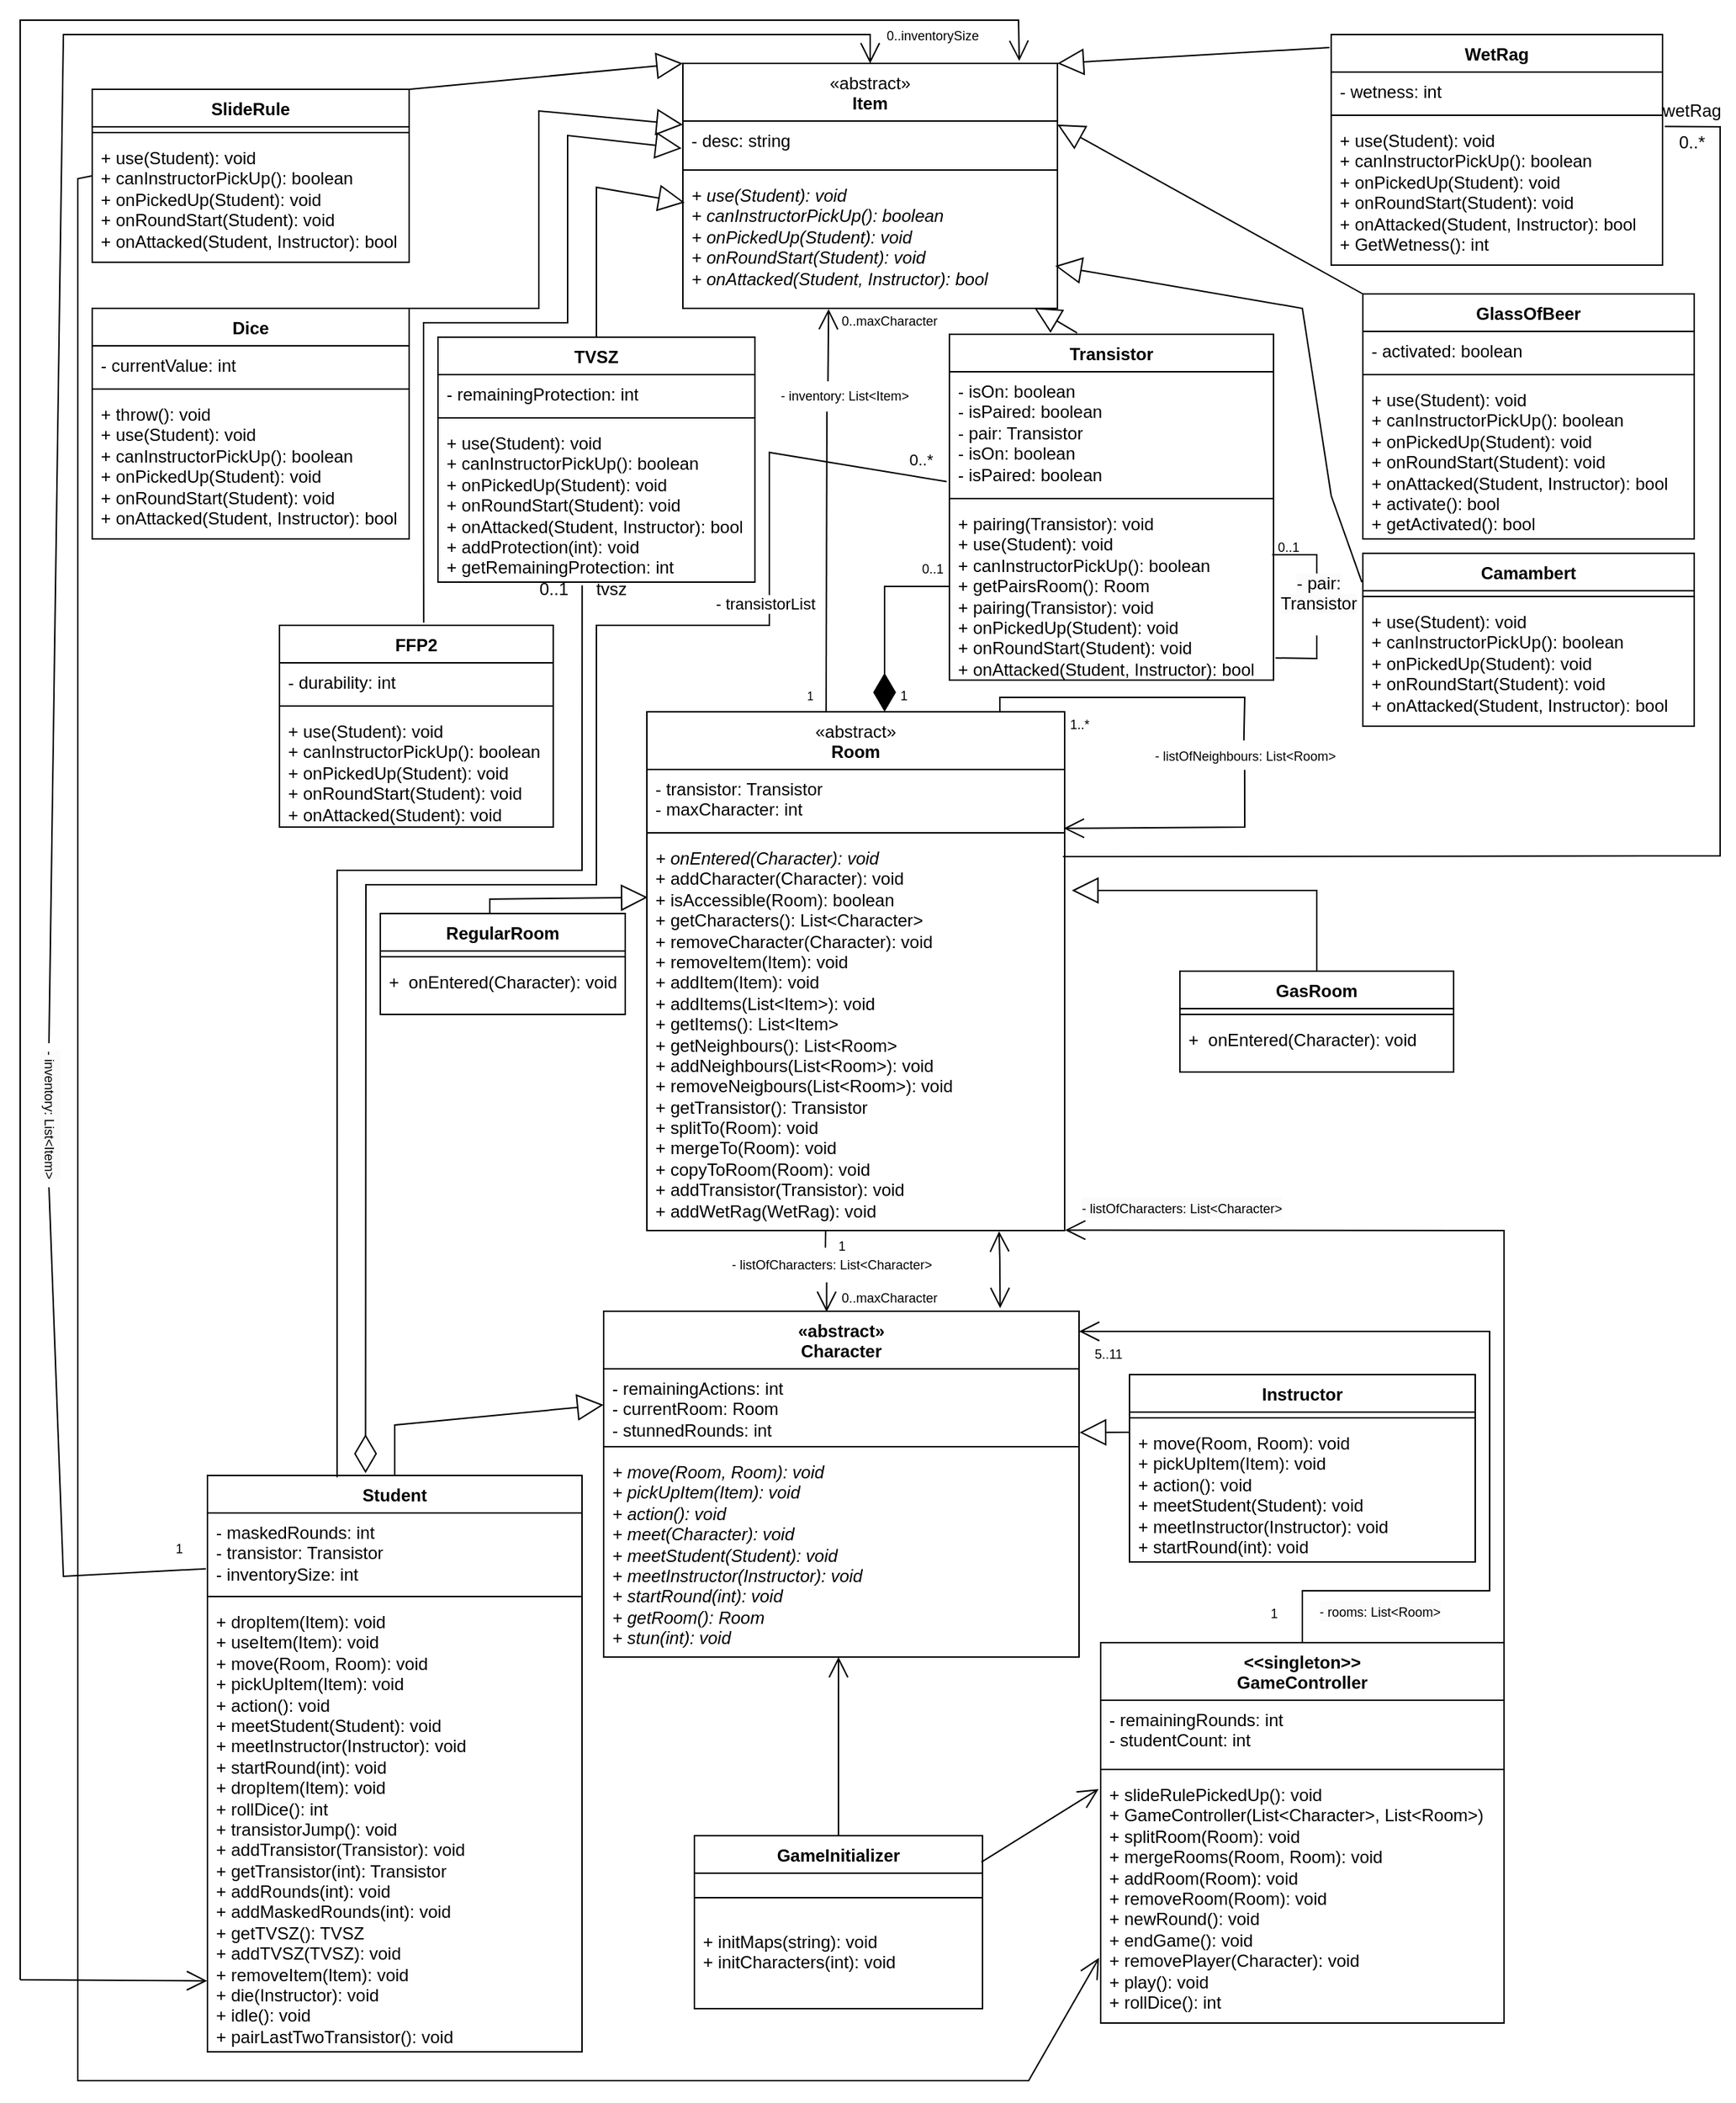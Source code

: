 <mxfile version="24.1.0" type="device">
  <diagram id="C5RBs43oDa-KdzZeNtuy" name="Page-1">
    <mxGraphModel dx="2298" dy="1494" grid="1" gridSize="10" guides="1" tooltips="1" connect="1" arrows="1" fold="1" page="1" pageScale="1" pageWidth="827" pageHeight="1169" math="0" shadow="0">
      <root>
        <mxCell id="WIyWlLk6GJQsqaUBKTNV-0" />
        <mxCell id="WIyWlLk6GJQsqaUBKTNV-1" parent="WIyWlLk6GJQsqaUBKTNV-0" />
        <mxCell id="ZTby4JIDLadT5wWPWZZM-5" value="&lt;span style=&quot;font-weight: normal;&quot;&gt;«abstract»&lt;br&gt;&lt;/span&gt;Item" style="swimlane;fontStyle=1;align=center;verticalAlign=top;childLayout=stackLayout;horizontal=1;startSize=40;horizontalStack=0;resizeParent=1;resizeParentMax=0;resizeLast=0;collapsible=1;marginBottom=0;whiteSpace=wrap;html=1;" parent="WIyWlLk6GJQsqaUBKTNV-1" vertex="1">
          <mxGeometry x="-980" y="10" width="260" height="170" as="geometry" />
        </mxCell>
        <mxCell id="ZTby4JIDLadT5wWPWZZM-6" value="- desc: string" style="text;strokeColor=none;fillColor=none;align=left;verticalAlign=top;spacingLeft=4;spacingRight=4;overflow=hidden;rotatable=0;points=[[0,0.5],[1,0.5]];portConstraint=eastwest;whiteSpace=wrap;html=1;" parent="ZTby4JIDLadT5wWPWZZM-5" vertex="1">
          <mxGeometry y="40" width="260" height="30" as="geometry" />
        </mxCell>
        <mxCell id="ZTby4JIDLadT5wWPWZZM-7" value="" style="line;strokeWidth=1;fillColor=none;align=left;verticalAlign=middle;spacingTop=-1;spacingLeft=3;spacingRight=3;rotatable=0;labelPosition=right;points=[];portConstraint=eastwest;strokeColor=inherit;" parent="ZTby4JIDLadT5wWPWZZM-5" vertex="1">
          <mxGeometry y="70" width="260" height="8" as="geometry" />
        </mxCell>
        <mxCell id="ZTby4JIDLadT5wWPWZZM-8" value="&lt;i&gt;+ use(Student): void&lt;br&gt;&lt;/i&gt;&lt;div&gt;&lt;i&gt;+ canInstructorPickUp(): boolean&lt;/i&gt;&lt;/div&gt;&lt;div&gt;&lt;i&gt;+ onPickedUp(Student): void&lt;br style=&quot;border-color: var(--border-color);&quot;&gt;+ onRoundStart(Student): void&lt;br style=&quot;border-color: var(--border-color);&quot;&gt;+ onAttacked(Student, Instructor): bool&lt;br&gt;&lt;/i&gt;&lt;/div&gt;" style="text;strokeColor=none;fillColor=none;align=left;verticalAlign=top;spacingLeft=4;spacingRight=4;overflow=hidden;rotatable=0;points=[[0,0.5],[1,0.5]];portConstraint=eastwest;whiteSpace=wrap;html=1;" parent="ZTby4JIDLadT5wWPWZZM-5" vertex="1">
          <mxGeometry y="78" width="260" height="92" as="geometry" />
        </mxCell>
        <mxCell id="ZTby4JIDLadT5wWPWZZM-237" value="Dice" style="swimlane;fontStyle=1;align=center;verticalAlign=top;childLayout=stackLayout;horizontal=1;startSize=26;horizontalStack=0;resizeParent=1;resizeParentMax=0;resizeLast=0;collapsible=1;marginBottom=0;whiteSpace=wrap;html=1;" parent="WIyWlLk6GJQsqaUBKTNV-1" vertex="1">
          <mxGeometry x="-1390" y="180" width="220" height="160" as="geometry" />
        </mxCell>
        <mxCell id="ZTby4JIDLadT5wWPWZZM-238" value="- currentValue: int" style="text;strokeColor=none;fillColor=none;align=left;verticalAlign=top;spacingLeft=4;spacingRight=4;overflow=hidden;rotatable=0;points=[[0,0.5],[1,0.5]];portConstraint=eastwest;whiteSpace=wrap;html=1;" parent="ZTby4JIDLadT5wWPWZZM-237" vertex="1">
          <mxGeometry y="26" width="220" height="26" as="geometry" />
        </mxCell>
        <mxCell id="ZTby4JIDLadT5wWPWZZM-239" value="" style="line;strokeWidth=1;fillColor=none;align=left;verticalAlign=middle;spacingTop=-1;spacingLeft=3;spacingRight=3;rotatable=0;labelPosition=right;points=[];portConstraint=eastwest;strokeColor=inherit;" parent="ZTby4JIDLadT5wWPWZZM-237" vertex="1">
          <mxGeometry y="52" width="220" height="8" as="geometry" />
        </mxCell>
        <mxCell id="ZTby4JIDLadT5wWPWZZM-240" value="+ throw(): void&lt;div&gt;+ use(Student): void&lt;br&gt;&lt;/div&gt;&lt;div&gt;+&amp;nbsp;&lt;span style=&quot;background-color: initial;&quot;&gt;canInstructorPickUp(): boolean&lt;/span&gt;&lt;/div&gt;&lt;div&gt;+ onPickedUp(Student): void&lt;br style=&quot;border-color: var(--border-color);&quot;&gt;+ onRoundStart(Student): void&lt;br style=&quot;border-color: var(--border-color);&quot;&gt;+ onAttacked(Student, Instructor): bool&lt;span style=&quot;background-color: initial;&quot;&gt;&lt;br&gt;&lt;/span&gt;&lt;/div&gt;" style="text;strokeColor=none;fillColor=none;align=left;verticalAlign=top;spacingLeft=4;spacingRight=4;overflow=hidden;rotatable=0;points=[[0,0.5],[1,0.5]];portConstraint=eastwest;whiteSpace=wrap;html=1;" parent="ZTby4JIDLadT5wWPWZZM-237" vertex="1">
          <mxGeometry y="60" width="220" height="100" as="geometry" />
        </mxCell>
        <mxCell id="ZTby4JIDLadT5wWPWZZM-249" value="TVSZ" style="swimlane;fontStyle=1;align=center;verticalAlign=top;childLayout=stackLayout;horizontal=1;startSize=26;horizontalStack=0;resizeParent=1;resizeParentMax=0;resizeLast=0;collapsible=1;marginBottom=0;whiteSpace=wrap;html=1;" parent="WIyWlLk6GJQsqaUBKTNV-1" vertex="1">
          <mxGeometry x="-1150" y="200" width="220" height="170" as="geometry" />
        </mxCell>
        <mxCell id="ZTby4JIDLadT5wWPWZZM-250" value="- remainingProtection: int" style="text;strokeColor=none;fillColor=none;align=left;verticalAlign=top;spacingLeft=4;spacingRight=4;overflow=hidden;rotatable=0;points=[[0,0.5],[1,0.5]];portConstraint=eastwest;whiteSpace=wrap;html=1;" parent="ZTby4JIDLadT5wWPWZZM-249" vertex="1">
          <mxGeometry y="26" width="220" height="26" as="geometry" />
        </mxCell>
        <mxCell id="ZTby4JIDLadT5wWPWZZM-251" value="" style="line;strokeWidth=1;fillColor=none;align=left;verticalAlign=middle;spacingTop=-1;spacingLeft=3;spacingRight=3;rotatable=0;labelPosition=right;points=[];portConstraint=eastwest;strokeColor=inherit;" parent="ZTby4JIDLadT5wWPWZZM-249" vertex="1">
          <mxGeometry y="52" width="220" height="8" as="geometry" />
        </mxCell>
        <mxCell id="akZmPor6qZCUniB-4no1-6" value="+ use(Student): void&lt;div&gt;&lt;span style=&quot;background-color: initial;&quot;&gt;+ canInstructorPickUp(): boolean&lt;/span&gt;&lt;/div&gt;&lt;div&gt;+ onPickedUp(Student): void&lt;br style=&quot;border-color: var(--border-color);&quot;&gt;+ onRoundStart(Student): void&lt;br style=&quot;border-color: var(--border-color);&quot;&gt;+ onAttacked(Student, Instructor): bool&lt;span style=&quot;background-color: initial;&quot;&gt;&lt;br&gt;&lt;/span&gt;&lt;/div&gt;&lt;div&gt;+ addProtection(int): void&lt;/div&gt;&lt;div&gt;+ getRemainingProtection: int&lt;/div&gt;" style="text;strokeColor=none;fillColor=none;align=left;verticalAlign=top;spacingLeft=4;spacingRight=4;overflow=hidden;rotatable=0;points=[[0,0.5],[1,0.5]];portConstraint=eastwest;whiteSpace=wrap;html=1;" parent="ZTby4JIDLadT5wWPWZZM-249" vertex="1">
          <mxGeometry y="60" width="220" height="110" as="geometry" />
        </mxCell>
        <mxCell id="ZTby4JIDLadT5wWPWZZM-253" value="Camambert" style="swimlane;fontStyle=1;align=center;verticalAlign=top;childLayout=stackLayout;horizontal=1;startSize=26;horizontalStack=0;resizeParent=1;resizeParentMax=0;resizeLast=0;collapsible=1;marginBottom=0;whiteSpace=wrap;html=1;" parent="WIyWlLk6GJQsqaUBKTNV-1" vertex="1">
          <mxGeometry x="-508" y="350" width="230" height="120" as="geometry" />
        </mxCell>
        <mxCell id="ZTby4JIDLadT5wWPWZZM-255" value="" style="line;strokeWidth=1;fillColor=none;align=left;verticalAlign=middle;spacingTop=-1;spacingLeft=3;spacingRight=3;rotatable=0;labelPosition=right;points=[];portConstraint=eastwest;strokeColor=inherit;" parent="ZTby4JIDLadT5wWPWZZM-253" vertex="1">
          <mxGeometry y="26" width="230" height="8" as="geometry" />
        </mxCell>
        <mxCell id="akZmPor6qZCUniB-4no1-8" value="+ use(Student): void&lt;br&gt;&lt;div&gt;+&amp;nbsp;&lt;span style=&quot;background-color: initial;&quot;&gt;canInstructorPickUp(): boolean&lt;/span&gt;&lt;/div&gt;&lt;div&gt;+ onPickedUp(Student): void&lt;br style=&quot;border-color: var(--border-color);&quot;&gt;+ onRoundStart(Student): void&lt;br style=&quot;border-color: var(--border-color);&quot;&gt;+ onAttacked(Student, Instructor): bool&lt;span style=&quot;background-color: initial;&quot;&gt;&lt;br&gt;&lt;/span&gt;&lt;/div&gt;" style="text;strokeColor=none;fillColor=none;align=left;verticalAlign=top;spacingLeft=4;spacingRight=4;overflow=hidden;rotatable=0;points=[[0,0.5],[1,0.5]];portConstraint=eastwest;whiteSpace=wrap;html=1;" parent="ZTby4JIDLadT5wWPWZZM-253" vertex="1">
          <mxGeometry y="34" width="230" height="86" as="geometry" />
        </mxCell>
        <mxCell id="ZTby4JIDLadT5wWPWZZM-257" value="WetRag" style="swimlane;fontStyle=1;align=center;verticalAlign=top;childLayout=stackLayout;horizontal=1;startSize=26;horizontalStack=0;resizeParent=1;resizeParentMax=0;resizeLast=0;collapsible=1;marginBottom=0;whiteSpace=wrap;html=1;" parent="WIyWlLk6GJQsqaUBKTNV-1" vertex="1">
          <mxGeometry x="-530" y="-10" width="230" height="160" as="geometry" />
        </mxCell>
        <mxCell id="ZTby4JIDLadT5wWPWZZM-258" value="- wetness: int" style="text;strokeColor=none;fillColor=none;align=left;verticalAlign=top;spacingLeft=4;spacingRight=4;overflow=hidden;rotatable=0;points=[[0,0.5],[1,0.5]];portConstraint=eastwest;whiteSpace=wrap;html=1;" parent="ZTby4JIDLadT5wWPWZZM-257" vertex="1">
          <mxGeometry y="26" width="230" height="26" as="geometry" />
        </mxCell>
        <mxCell id="ZTby4JIDLadT5wWPWZZM-259" value="" style="line;strokeWidth=1;fillColor=none;align=left;verticalAlign=middle;spacingTop=-1;spacingLeft=3;spacingRight=3;rotatable=0;labelPosition=right;points=[];portConstraint=eastwest;strokeColor=inherit;" parent="ZTby4JIDLadT5wWPWZZM-257" vertex="1">
          <mxGeometry y="52" width="230" height="8" as="geometry" />
        </mxCell>
        <mxCell id="ZTby4JIDLadT5wWPWZZM-260" value="&lt;div&gt;+ use(Student): void&lt;/div&gt;&lt;div&gt;&lt;span style=&quot;background-color: initial;&quot;&gt;+&amp;nbsp;&lt;/span&gt;&lt;span style=&quot;background-color: initial;&quot;&gt;canInstructorPickUp(): boolean&lt;/span&gt;&lt;br&gt;&lt;/div&gt;&lt;div&gt;+ onPickedUp(Student): void&lt;br style=&quot;border-color: var(--border-color);&quot;&gt;+ onRoundStart(Student): void&lt;br style=&quot;border-color: var(--border-color);&quot;&gt;+ onAttacked(Student, Instructor): bool&lt;span style=&quot;background-color: initial;&quot;&gt;&lt;br&gt;&lt;/span&gt;&lt;/div&gt;&lt;div&gt;+ GetWetness(): int&lt;/div&gt;" style="text;strokeColor=none;fillColor=none;align=left;verticalAlign=top;spacingLeft=4;spacingRight=4;overflow=hidden;rotatable=0;points=[[0,0.5],[1,0.5]];portConstraint=eastwest;whiteSpace=wrap;html=1;" parent="ZTby4JIDLadT5wWPWZZM-257" vertex="1">
          <mxGeometry y="60" width="230" height="100" as="geometry" />
        </mxCell>
        <mxCell id="ZTby4JIDLadT5wWPWZZM-261" value="FFP2" style="swimlane;fontStyle=1;align=center;verticalAlign=top;childLayout=stackLayout;horizontal=1;startSize=26;horizontalStack=0;resizeParent=1;resizeParentMax=0;resizeLast=0;collapsible=1;marginBottom=0;whiteSpace=wrap;html=1;" parent="WIyWlLk6GJQsqaUBKTNV-1" vertex="1">
          <mxGeometry x="-1260" y="400" width="190" height="140" as="geometry" />
        </mxCell>
        <mxCell id="ZTby4JIDLadT5wWPWZZM-262" value="- durability: int" style="text;strokeColor=none;fillColor=none;align=left;verticalAlign=top;spacingLeft=4;spacingRight=4;overflow=hidden;rotatable=0;points=[[0,0.5],[1,0.5]];portConstraint=eastwest;whiteSpace=wrap;html=1;" parent="ZTby4JIDLadT5wWPWZZM-261" vertex="1">
          <mxGeometry y="26" width="190" height="26" as="geometry" />
        </mxCell>
        <mxCell id="ZTby4JIDLadT5wWPWZZM-263" value="" style="line;strokeWidth=1;fillColor=none;align=left;verticalAlign=middle;spacingTop=-1;spacingLeft=3;spacingRight=3;rotatable=0;labelPosition=right;points=[];portConstraint=eastwest;strokeColor=inherit;" parent="ZTby4JIDLadT5wWPWZZM-261" vertex="1">
          <mxGeometry y="52" width="190" height="8" as="geometry" />
        </mxCell>
        <mxCell id="akZmPor6qZCUniB-4no1-3" value="+ use(Student): void&lt;br&gt;&lt;div&gt;+ canInstructorPickUp(): boolean&lt;br&gt;&lt;/div&gt;&lt;div&gt;+ onPickedUp(Student): void&lt;br style=&quot;border-color: var(--border-color);&quot;&gt;+ onRoundStart(Student): void&lt;br style=&quot;border-color: var(--border-color);&quot;&gt;+ onAttacked(Student): void&lt;br&gt;&lt;/div&gt;" style="text;strokeColor=none;fillColor=none;align=left;verticalAlign=top;spacingLeft=4;spacingRight=4;overflow=hidden;rotatable=0;points=[[0,0.5],[1,0.5]];portConstraint=eastwest;whiteSpace=wrap;html=1;" parent="ZTby4JIDLadT5wWPWZZM-261" vertex="1">
          <mxGeometry y="60" width="190" height="80" as="geometry" />
        </mxCell>
        <mxCell id="ZTby4JIDLadT5wWPWZZM-269" value="SlideRule" style="swimlane;fontStyle=1;align=center;verticalAlign=top;childLayout=stackLayout;horizontal=1;startSize=26;horizontalStack=0;resizeParent=1;resizeParentMax=0;resizeLast=0;collapsible=1;marginBottom=0;whiteSpace=wrap;html=1;" parent="WIyWlLk6GJQsqaUBKTNV-1" vertex="1">
          <mxGeometry x="-1390" y="28" width="220" height="120" as="geometry" />
        </mxCell>
        <mxCell id="ZTby4JIDLadT5wWPWZZM-271" value="" style="line;strokeWidth=1;fillColor=none;align=left;verticalAlign=middle;spacingTop=-1;spacingLeft=3;spacingRight=3;rotatable=0;labelPosition=right;points=[];portConstraint=eastwest;strokeColor=inherit;" parent="ZTby4JIDLadT5wWPWZZM-269" vertex="1">
          <mxGeometry y="26" width="220" height="8" as="geometry" />
        </mxCell>
        <mxCell id="akZmPor6qZCUniB-4no1-2" value="+ use(Student): void&lt;br&gt;&lt;div&gt;+&amp;nbsp;&lt;span style=&quot;background-color: initial;&quot;&gt;canInstructorPickUp(): boolean&lt;/span&gt;&lt;/div&gt;&lt;div&gt;+ onPickedUp(Student): void&lt;br style=&quot;border-color: var(--border-color);&quot;&gt;+ onRoundStart(Student): void&lt;br style=&quot;border-color: var(--border-color);&quot;&gt;+ onAttacked(Student, Instructor): bool&lt;span style=&quot;background-color: initial;&quot;&gt;&lt;br&gt;&lt;/span&gt;&lt;/div&gt;" style="text;strokeColor=none;fillColor=none;align=left;verticalAlign=top;spacingLeft=4;spacingRight=4;overflow=hidden;rotatable=0;points=[[0,0.5],[1,0.5]];portConstraint=eastwest;whiteSpace=wrap;html=1;" parent="ZTby4JIDLadT5wWPWZZM-269" vertex="1">
          <mxGeometry y="34" width="220" height="86" as="geometry" />
        </mxCell>
        <mxCell id="ZTby4JIDLadT5wWPWZZM-273" value="GlassOfBeer" style="swimlane;fontStyle=1;align=center;verticalAlign=top;childLayout=stackLayout;horizontal=1;startSize=26;horizontalStack=0;resizeParent=1;resizeParentMax=0;resizeLast=0;collapsible=1;marginBottom=0;whiteSpace=wrap;html=1;" parent="WIyWlLk6GJQsqaUBKTNV-1" vertex="1">
          <mxGeometry x="-508" y="170" width="230" height="170" as="geometry" />
        </mxCell>
        <mxCell id="ZTby4JIDLadT5wWPWZZM-274" value="- activated: boolean" style="text;strokeColor=none;fillColor=none;align=left;verticalAlign=top;spacingLeft=4;spacingRight=4;overflow=hidden;rotatable=0;points=[[0,0.5],[1,0.5]];portConstraint=eastwest;whiteSpace=wrap;html=1;" parent="ZTby4JIDLadT5wWPWZZM-273" vertex="1">
          <mxGeometry y="26" width="230" height="26" as="geometry" />
        </mxCell>
        <mxCell id="ZTby4JIDLadT5wWPWZZM-275" value="" style="line;strokeWidth=1;fillColor=none;align=left;verticalAlign=middle;spacingTop=-1;spacingLeft=3;spacingRight=3;rotatable=0;labelPosition=right;points=[];portConstraint=eastwest;strokeColor=inherit;" parent="ZTby4JIDLadT5wWPWZZM-273" vertex="1">
          <mxGeometry y="52" width="230" height="8" as="geometry" />
        </mxCell>
        <mxCell id="akZmPor6qZCUniB-4no1-9" value="+ use(Student): void&lt;br&gt;&lt;div&gt;+ canInstructorPickUp(): boolean&lt;br&gt;&lt;/div&gt;&lt;div&gt;+ onPickedUp(Student): void&lt;br style=&quot;border-color: var(--border-color);&quot;&gt;+ onRoundStart(Student): void&lt;br style=&quot;border-color: var(--border-color);&quot;&gt;+ onAttacked(Student, Instructor): bool&lt;br&gt;&lt;/div&gt;&lt;div&gt;+ activate(): bool&lt;/div&gt;&lt;div&gt;+ getActivated(): bool&lt;/div&gt;" style="text;strokeColor=none;fillColor=none;align=left;verticalAlign=top;spacingLeft=4;spacingRight=4;overflow=hidden;rotatable=0;points=[[0,0.5],[1,0.5]];portConstraint=eastwest;whiteSpace=wrap;html=1;" parent="ZTby4JIDLadT5wWPWZZM-273" vertex="1">
          <mxGeometry y="60" width="230" height="110" as="geometry" />
        </mxCell>
        <mxCell id="ZTby4JIDLadT5wWPWZZM-698" value="" style="endArrow=block;endSize=16;endFill=0;html=1;rounded=0;exitX=0.5;exitY=0;exitDx=0;exitDy=0;entryX=0.005;entryY=0.202;entryDx=0;entryDy=0;entryPerimeter=0;" parent="WIyWlLk6GJQsqaUBKTNV-1" source="ZTby4JIDLadT5wWPWZZM-249" target="ZTby4JIDLadT5wWPWZZM-8" edge="1">
          <mxGeometry x="0.053" width="160" relative="1" as="geometry">
            <mxPoint x="-1045" y="256" as="sourcePoint" />
            <mxPoint x="-980" y="80" as="targetPoint" />
            <Array as="points">
              <mxPoint x="-1040" y="96" />
            </Array>
            <mxPoint as="offset" />
          </mxGeometry>
        </mxCell>
        <mxCell id="ZTby4JIDLadT5wWPWZZM-700" value="" style="endArrow=block;endSize=16;endFill=0;html=1;rounded=0;entryX=0.938;entryY=0.995;entryDx=0;entryDy=0;entryPerimeter=0;exitX=0.394;exitY=-0.004;exitDx=0;exitDy=0;exitPerimeter=0;" parent="WIyWlLk6GJQsqaUBKTNV-1" source="ZTby4JIDLadT5wWPWZZM-241" target="ZTby4JIDLadT5wWPWZZM-8" edge="1">
          <mxGeometry x="0.053" width="160" relative="1" as="geometry">
            <mxPoint x="-714.996" y="174" as="sourcePoint" />
            <mxPoint x="-730.75" y="80" as="targetPoint" />
            <Array as="points" />
            <mxPoint as="offset" />
          </mxGeometry>
        </mxCell>
        <mxCell id="ZTby4JIDLadT5wWPWZZM-702" value="" style="endArrow=block;endSize=16;endFill=0;html=1;rounded=0;entryX=-0.003;entryY=0.632;entryDx=0;entryDy=0;exitX=0.527;exitY=-0.013;exitDx=0;exitDy=0;exitPerimeter=0;entryPerimeter=0;" parent="WIyWlLk6GJQsqaUBKTNV-1" source="ZTby4JIDLadT5wWPWZZM-261" target="ZTby4JIDLadT5wWPWZZM-6" edge="1">
          <mxGeometry x="0.053" width="160" relative="1" as="geometry">
            <mxPoint x="-1250" y="221" as="sourcePoint" />
            <mxPoint x="-1490" y="50" as="targetPoint" />
            <Array as="points">
              <mxPoint x="-1160" y="320" />
              <mxPoint x="-1160" y="260" />
              <mxPoint x="-1160" y="190" />
              <mxPoint x="-1060" y="190" />
              <mxPoint x="-1060" y="60" />
            </Array>
            <mxPoint as="offset" />
          </mxGeometry>
        </mxCell>
        <mxCell id="ZTby4JIDLadT5wWPWZZM-703" value="" style="endArrow=block;endSize=16;endFill=0;html=1;rounded=0;entryX=1;entryY=0.25;entryDx=0;entryDy=0;exitX=0;exitY=0;exitDx=0;exitDy=0;" parent="WIyWlLk6GJQsqaUBKTNV-1" source="ZTby4JIDLadT5wWPWZZM-273" target="ZTby4JIDLadT5wWPWZZM-5" edge="1">
          <mxGeometry x="0.053" width="160" relative="1" as="geometry">
            <mxPoint x="-400" y="241" as="sourcePoint" />
            <mxPoint x="-640" y="70" as="targetPoint" />
            <Array as="points" />
            <mxPoint as="offset" />
          </mxGeometry>
        </mxCell>
        <mxCell id="ZTby4JIDLadT5wWPWZZM-704" value="" style="endArrow=block;endSize=16;endFill=0;html=1;rounded=0;entryX=0;entryY=0.25;entryDx=0;entryDy=0;exitX=1;exitY=0;exitDx=0;exitDy=0;" parent="WIyWlLk6GJQsqaUBKTNV-1" source="ZTby4JIDLadT5wWPWZZM-237" target="ZTby4JIDLadT5wWPWZZM-5" edge="1">
          <mxGeometry x="0.053" width="160" relative="1" as="geometry">
            <mxPoint x="-1370" y="245" as="sourcePoint" />
            <mxPoint x="-1850" y="10" as="targetPoint" />
            <Array as="points">
              <mxPoint x="-1080" y="180" />
              <mxPoint x="-1080" y="43" />
            </Array>
            <mxPoint as="offset" />
          </mxGeometry>
        </mxCell>
        <mxCell id="ZTby4JIDLadT5wWPWZZM-706" value="" style="endArrow=block;endSize=16;endFill=0;html=1;rounded=0;entryX=0;entryY=0;entryDx=0;entryDy=0;exitX=1;exitY=0;exitDx=0;exitDy=0;" parent="WIyWlLk6GJQsqaUBKTNV-1" source="ZTby4JIDLadT5wWPWZZM-269" target="ZTby4JIDLadT5wWPWZZM-5" edge="1">
          <mxGeometry x="0.009" y="7" width="160" relative="1" as="geometry">
            <mxPoint x="-1370.0" y="109" as="sourcePoint" />
            <mxPoint x="-1130" y="-50" as="targetPoint" />
            <Array as="points" />
            <mxPoint as="offset" />
          </mxGeometry>
        </mxCell>
        <mxCell id="ZTby4JIDLadT5wWPWZZM-707" value="" style="endArrow=block;endSize=16;endFill=0;html=1;rounded=0;entryX=1;entryY=0;entryDx=0;entryDy=0;exitX=-0.005;exitY=0.056;exitDx=0;exitDy=0;exitPerimeter=0;" parent="WIyWlLk6GJQsqaUBKTNV-1" source="ZTby4JIDLadT5wWPWZZM-257" target="ZTby4JIDLadT5wWPWZZM-5" edge="1">
          <mxGeometry x="0.054" width="160" relative="1" as="geometry">
            <mxPoint x="-520" y="97" as="sourcePoint" />
            <mxPoint x="-120" y="-7" as="targetPoint" />
            <Array as="points" />
            <mxPoint as="offset" />
          </mxGeometry>
        </mxCell>
        <mxCell id="ZTby4JIDLadT5wWPWZZM-708" value="«abstract»&lt;br style=&quot;border-color: var(--border-color);&quot;&gt;Character" style="swimlane;fontStyle=1;align=center;verticalAlign=top;childLayout=stackLayout;horizontal=1;startSize=40;horizontalStack=0;resizeParent=1;resizeParentMax=0;resizeLast=0;collapsible=1;marginBottom=0;whiteSpace=wrap;html=1;" parent="WIyWlLk6GJQsqaUBKTNV-1" vertex="1">
          <mxGeometry x="-1035" y="876" width="330" height="240" as="geometry" />
        </mxCell>
        <mxCell id="ZTby4JIDLadT5wWPWZZM-709" value="- remainingActions: int&lt;div&gt;- currentRoom: Room&lt;/div&gt;&lt;div&gt;- stunnedRounds: int&lt;/div&gt;" style="text;strokeColor=none;fillColor=none;align=left;verticalAlign=top;spacingLeft=4;spacingRight=4;overflow=hidden;rotatable=0;points=[[0,0.5],[1,0.5]];portConstraint=eastwest;whiteSpace=wrap;html=1;" parent="ZTby4JIDLadT5wWPWZZM-708" vertex="1">
          <mxGeometry y="40" width="330" height="50" as="geometry" />
        </mxCell>
        <mxCell id="ZTby4JIDLadT5wWPWZZM-710" value="" style="line;strokeWidth=1;fillColor=none;align=left;verticalAlign=middle;spacingTop=-1;spacingLeft=3;spacingRight=3;rotatable=0;labelPosition=right;points=[];portConstraint=eastwest;strokeColor=inherit;" parent="ZTby4JIDLadT5wWPWZZM-708" vertex="1">
          <mxGeometry y="90" width="330" height="8" as="geometry" />
        </mxCell>
        <mxCell id="ZTby4JIDLadT5wWPWZZM-711" value="&lt;i&gt;+ move(Room, Room): void&lt;br&gt;+ pickUpItem(Item): void&lt;br&gt;+ action(): void&lt;/i&gt;&lt;div&gt;&lt;i&gt;+ meet(Character): void&lt;br&gt;+ meetStudent(Student): void&lt;br&gt;+ meetInstructor(Instructor): void&lt;/i&gt;&lt;div&gt;&lt;i&gt;+ startRound(int): void&lt;/i&gt;&lt;/div&gt;&lt;div&gt;&lt;i&gt;+ getRoom(): Room&lt;/i&gt;&lt;/div&gt;&lt;div&gt;&lt;i&gt;+ stun(int): void&lt;/i&gt;&lt;/div&gt;&lt;/div&gt;" style="text;strokeColor=none;fillColor=none;align=left;verticalAlign=top;spacingLeft=4;spacingRight=4;overflow=hidden;rotatable=0;points=[[0,0.5],[1,0.5]];portConstraint=eastwest;whiteSpace=wrap;html=1;" parent="ZTby4JIDLadT5wWPWZZM-708" vertex="1">
          <mxGeometry y="98" width="330" height="142" as="geometry" />
        </mxCell>
        <mxCell id="ZTby4JIDLadT5wWPWZZM-712" value="Student" style="swimlane;fontStyle=1;align=center;verticalAlign=top;childLayout=stackLayout;horizontal=1;startSize=26;horizontalStack=0;resizeParent=1;resizeParentMax=0;resizeLast=0;collapsible=1;marginBottom=0;whiteSpace=wrap;html=1;" parent="WIyWlLk6GJQsqaUBKTNV-1" vertex="1">
          <mxGeometry x="-1310" y="990" width="260" height="400" as="geometry" />
        </mxCell>
        <mxCell id="ZTby4JIDLadT5wWPWZZM-713" value="- maskedRounds: int&amp;nbsp;&lt;br&gt;&lt;div&gt;- transistor: Transistor&lt;/div&gt;&lt;div&gt;- inventorySize: int&lt;/div&gt;" style="text;strokeColor=none;fillColor=none;align=left;verticalAlign=top;spacingLeft=4;spacingRight=4;overflow=hidden;rotatable=0;points=[[0,0.5],[1,0.5]];portConstraint=eastwest;whiteSpace=wrap;html=1;" parent="ZTby4JIDLadT5wWPWZZM-712" vertex="1">
          <mxGeometry y="26" width="260" height="54" as="geometry" />
        </mxCell>
        <mxCell id="ZTby4JIDLadT5wWPWZZM-714" value="" style="line;strokeWidth=1;fillColor=none;align=left;verticalAlign=middle;spacingTop=-1;spacingLeft=3;spacingRight=3;rotatable=0;labelPosition=right;points=[];portConstraint=eastwest;strokeColor=inherit;" parent="ZTby4JIDLadT5wWPWZZM-712" vertex="1">
          <mxGeometry y="80" width="260" height="8" as="geometry" />
        </mxCell>
        <mxCell id="ZTby4JIDLadT5wWPWZZM-715" value="+ dropItem(Item): void&lt;br&gt;+ useItem(Item): void&lt;div&gt;+ move(Room, Room): void&lt;br&gt;+ pickUpItem(Item): void&lt;br&gt;+ action(): void&lt;br&gt;+ meetStudent(Student): void&lt;br&gt;+ meetInstructor(Instructor): void&lt;div&gt;+ startRound(int): void&lt;/div&gt;&lt;/div&gt;&lt;div&gt;&lt;span style=&quot;background-color: initial;&quot;&gt;+ dropItem(Item): void&lt;/span&gt;&lt;br&gt;&lt;/div&gt;&lt;div&gt;+ rollDice(): int&lt;/div&gt;&lt;div&gt;+ transistorJump(): void&lt;/div&gt;&lt;div&gt;+ addTransistor(Transistor): void&lt;/div&gt;&lt;div&gt;+ getTransistor(int): Transistor&lt;/div&gt;&lt;div&gt;+ addRounds(int): void&lt;/div&gt;&lt;div&gt;+ addMaskedRounds(int): void&lt;/div&gt;&lt;div&gt;+ getTVSZ(): TVSZ&lt;/div&gt;&lt;div&gt;+ addTVSZ(TVSZ): void&lt;/div&gt;&lt;div&gt;+ removeItem(Item): void&lt;/div&gt;&lt;div&gt;+ die(Instructor): void&lt;/div&gt;&lt;div&gt;+ idle(): void&lt;/div&gt;&lt;div&gt;+ pairLastTwoTransistor(): void&lt;/div&gt;&lt;div&gt;&lt;br&gt;&lt;/div&gt;" style="text;strokeColor=none;fillColor=none;align=left;verticalAlign=top;spacingLeft=4;spacingRight=4;overflow=hidden;rotatable=0;points=[[0,0.5],[1,0.5]];portConstraint=eastwest;whiteSpace=wrap;html=1;" parent="ZTby4JIDLadT5wWPWZZM-712" vertex="1">
          <mxGeometry y="88" width="260" height="312" as="geometry" />
        </mxCell>
        <mxCell id="ZTby4JIDLadT5wWPWZZM-716" value="Instructor" style="swimlane;fontStyle=1;align=center;verticalAlign=top;childLayout=stackLayout;horizontal=1;startSize=26;horizontalStack=0;resizeParent=1;resizeParentMax=0;resizeLast=0;collapsible=1;marginBottom=0;whiteSpace=wrap;html=1;" parent="WIyWlLk6GJQsqaUBKTNV-1" vertex="1">
          <mxGeometry x="-670" y="920" width="240" height="130" as="geometry" />
        </mxCell>
        <mxCell id="ZTby4JIDLadT5wWPWZZM-718" value="" style="line;strokeWidth=1;fillColor=none;align=left;verticalAlign=middle;spacingTop=-1;spacingLeft=3;spacingRight=3;rotatable=0;labelPosition=right;points=[];portConstraint=eastwest;strokeColor=inherit;" parent="ZTby4JIDLadT5wWPWZZM-716" vertex="1">
          <mxGeometry y="26" width="240" height="8" as="geometry" />
        </mxCell>
        <mxCell id="akZmPor6qZCUniB-4no1-0" value="+ move(Room, Room): void&lt;br&gt;+ pickUpItem(Item): void&lt;br&gt;+ action(): void&lt;br&gt;+ meetStudent(Student): void&lt;br&gt;+ meetInstructor(Instructor): void&lt;div&gt;+ startRound(int): void&lt;/div&gt;" style="text;strokeColor=none;fillColor=none;align=left;verticalAlign=top;spacingLeft=4;spacingRight=4;overflow=hidden;rotatable=0;points=[[0,0.5],[1,0.5]];portConstraint=eastwest;whiteSpace=wrap;html=1;" parent="ZTby4JIDLadT5wWPWZZM-716" vertex="1">
          <mxGeometry y="34" width="240" height="96" as="geometry" />
        </mxCell>
        <mxCell id="ZTby4JIDLadT5wWPWZZM-722" value="" style="endArrow=block;endSize=16;endFill=0;html=1;rounded=0;exitX=0.5;exitY=0;exitDx=0;exitDy=0;entryX=0;entryY=0.5;entryDx=0;entryDy=0;" parent="WIyWlLk6GJQsqaUBKTNV-1" source="ZTby4JIDLadT5wWPWZZM-712" target="ZTby4JIDLadT5wWPWZZM-709" edge="1">
          <mxGeometry width="160" relative="1" as="geometry">
            <mxPoint x="-470" y="370" as="sourcePoint" />
            <mxPoint x="-440" y="380" as="targetPoint" />
            <Array as="points">
              <mxPoint x="-1180" y="955" />
            </Array>
          </mxGeometry>
        </mxCell>
        <mxCell id="ZTby4JIDLadT5wWPWZZM-724" value="&lt;div&gt;&amp;lt;&amp;lt;singleton&amp;gt;&amp;gt;&lt;/div&gt;GameController" style="swimlane;fontStyle=1;align=center;verticalAlign=top;childLayout=stackLayout;horizontal=1;startSize=40;horizontalStack=0;resizeParent=1;resizeParentMax=0;resizeLast=0;collapsible=1;marginBottom=0;whiteSpace=wrap;html=1;" parent="WIyWlLk6GJQsqaUBKTNV-1" vertex="1">
          <mxGeometry x="-690" y="1106" width="280" height="264" as="geometry" />
        </mxCell>
        <mxCell id="ZTby4JIDLadT5wWPWZZM-725" value="- remainingRounds: int&lt;br&gt;&lt;div&gt;&lt;span style=&quot;background-color: initial;&quot;&gt;- studentCount: int&lt;/span&gt;&lt;br&gt;&lt;/div&gt;&lt;div&gt;&lt;br&gt;&lt;/div&gt;" style="text;strokeColor=none;fillColor=none;align=left;verticalAlign=top;spacingLeft=4;spacingRight=4;overflow=hidden;rotatable=0;points=[[0,0.5],[1,0.5]];portConstraint=eastwest;whiteSpace=wrap;html=1;" parent="ZTby4JIDLadT5wWPWZZM-724" vertex="1">
          <mxGeometry y="40" width="280" height="44" as="geometry" />
        </mxCell>
        <mxCell id="ZTby4JIDLadT5wWPWZZM-726" value="" style="line;strokeWidth=1;fillColor=none;align=left;verticalAlign=middle;spacingTop=-1;spacingLeft=3;spacingRight=3;rotatable=0;labelPosition=right;points=[];portConstraint=eastwest;strokeColor=inherit;" parent="ZTby4JIDLadT5wWPWZZM-724" vertex="1">
          <mxGeometry y="84" width="280" height="8" as="geometry" />
        </mxCell>
        <mxCell id="ZTby4JIDLadT5wWPWZZM-727" value="+ slideRulePickedUp(): void&lt;div&gt;+ GameController(List&amp;lt;Character&amp;gt;, List&amp;lt;Room&amp;gt;)&lt;/div&gt;&lt;div&gt;+ splitRoom(Room): void&lt;/div&gt;&lt;div&gt;+ mergeRooms(Room, Room): void&lt;/div&gt;&lt;div&gt;+ addRoom(Room): void&lt;/div&gt;&lt;div&gt;+ removeRoom(Room): void&lt;/div&gt;&lt;div&gt;+ newRound(): void&lt;/div&gt;&lt;div&gt;+ endGame(): void&lt;/div&gt;&lt;div&gt;+ removePlayer(Character): void&lt;/div&gt;&lt;div&gt;+ play(): void&lt;/div&gt;&lt;div&gt;+ rollDice(): int&lt;/div&gt;" style="text;strokeColor=none;fillColor=none;align=left;verticalAlign=top;spacingLeft=4;spacingRight=4;overflow=hidden;rotatable=0;points=[[0,0.5],[1,0.5]];portConstraint=eastwest;whiteSpace=wrap;html=1;" parent="ZTby4JIDLadT5wWPWZZM-724" vertex="1">
          <mxGeometry y="92" width="280" height="172" as="geometry" />
        </mxCell>
        <mxCell id="ZTby4JIDLadT5wWPWZZM-729" value="GameInitializer" style="swimlane;fontStyle=1;align=center;verticalAlign=top;childLayout=stackLayout;horizontal=1;startSize=26;horizontalStack=0;resizeParent=1;resizeParentMax=0;resizeLast=0;collapsible=1;marginBottom=0;whiteSpace=wrap;html=1;" parent="WIyWlLk6GJQsqaUBKTNV-1" vertex="1">
          <mxGeometry x="-972" y="1240" width="200" height="120" as="geometry" />
        </mxCell>
        <mxCell id="ZTby4JIDLadT5wWPWZZM-731" value="" style="line;strokeWidth=1;fillColor=none;align=left;verticalAlign=middle;spacingTop=-1;spacingLeft=3;spacingRight=3;rotatable=0;labelPosition=right;points=[];portConstraint=eastwest;strokeColor=inherit;" parent="ZTby4JIDLadT5wWPWZZM-729" vertex="1">
          <mxGeometry y="26" width="200" height="34" as="geometry" />
        </mxCell>
        <mxCell id="ZTby4JIDLadT5wWPWZZM-732" value="+ initMaps(string): void&lt;br&gt;+ initCharacters(int): void" style="text;strokeColor=none;fillColor=none;align=left;verticalAlign=top;spacingLeft=4;spacingRight=4;overflow=hidden;rotatable=0;points=[[0,0.5],[1,0.5]];portConstraint=eastwest;whiteSpace=wrap;html=1;" parent="ZTby4JIDLadT5wWPWZZM-729" vertex="1">
          <mxGeometry y="60" width="200" height="60" as="geometry" />
        </mxCell>
        <mxCell id="ZTby4JIDLadT5wWPWZZM-733" value="&lt;div&gt;&lt;span style=&quot;font-weight: 400;&quot;&gt;«abstract»&lt;/span&gt;&lt;br&gt;&lt;/div&gt;Room" style="swimlane;fontStyle=1;align=center;verticalAlign=top;childLayout=stackLayout;horizontal=1;startSize=40;horizontalStack=0;resizeParent=1;resizeParentMax=0;resizeLast=0;collapsible=1;marginBottom=0;whiteSpace=wrap;html=1;" parent="WIyWlLk6GJQsqaUBKTNV-1" vertex="1">
          <mxGeometry x="-1005" y="460" width="290" height="360" as="geometry" />
        </mxCell>
        <mxCell id="ZTby4JIDLadT5wWPWZZM-734" value="- transistor: Transistor&lt;br&gt;- maxCharacter: int" style="text;strokeColor=none;fillColor=none;align=left;verticalAlign=top;spacingLeft=4;spacingRight=4;overflow=hidden;rotatable=0;points=[[0,0.5],[1,0.5]];portConstraint=eastwest;whiteSpace=wrap;html=1;" parent="ZTby4JIDLadT5wWPWZZM-733" vertex="1">
          <mxGeometry y="40" width="290" height="40" as="geometry" />
        </mxCell>
        <mxCell id="ZTby4JIDLadT5wWPWZZM-735" value="" style="line;strokeWidth=1;fillColor=none;align=left;verticalAlign=middle;spacingTop=-1;spacingLeft=3;spacingRight=3;rotatable=0;labelPosition=right;points=[];portConstraint=eastwest;strokeColor=inherit;" parent="ZTby4JIDLadT5wWPWZZM-733" vertex="1">
          <mxGeometry y="80" width="290" height="8" as="geometry" />
        </mxCell>
        <mxCell id="ZTby4JIDLadT5wWPWZZM-736" value="&lt;div&gt;&lt;i style=&quot;background-color: initial;&quot;&gt;+&amp;nbsp;onEntered(Character): void&lt;/i&gt;&lt;br&gt;&lt;/div&gt;+ addCharacter(Character): void&lt;div&gt;+&lt;span style=&quot;background-color: initial; text-align: center;&quot;&gt;&amp;nbsp;isAccessible(Room): boolean&lt;/span&gt;&lt;/div&gt;&lt;div&gt;&lt;span style=&quot;background-color: initial; text-align: center;&quot;&gt;+&lt;/span&gt;&lt;span style=&quot;background-color: initial; text-align: center;&quot;&gt;&amp;nbsp;getCharacters(): List&amp;lt;Character&amp;gt;&lt;/span&gt;&lt;/div&gt;&lt;div&gt;&lt;span style=&quot;background-color: initial; text-align: center;&quot;&gt;+&lt;/span&gt;&lt;span style=&quot;background-color: initial; text-align: center;&quot;&gt;&amp;nbsp;removeCharacter(Character): void&lt;/span&gt;&lt;/div&gt;&lt;div&gt;&lt;span style=&quot;background-color: initial; text-align: center;&quot;&gt;+&amp;nbsp;&lt;/span&gt;&lt;span style=&quot;background-color: initial; text-align: center;&quot;&gt;removeItem(Item): void&lt;/span&gt;&lt;/div&gt;&lt;div&gt;&lt;span style=&quot;background-color: initial; text-align: center;&quot;&gt;+&amp;nbsp;&lt;/span&gt;&lt;span style=&quot;background-color: initial; text-align: center;&quot;&gt;addItem(Item): void&lt;/span&gt;&lt;/div&gt;&lt;div&gt;&lt;span style=&quot;background-color: initial; text-align: center;&quot;&gt;+&amp;nbsp;&lt;/span&gt;&lt;span style=&quot;background-color: initial; text-align: center;&quot;&gt;addItems(List&amp;lt;Item&amp;gt;): void&lt;/span&gt;&lt;/div&gt;&lt;div&gt;&lt;span style=&quot;background-color: initial; text-align: center;&quot;&gt;+&amp;nbsp;&lt;/span&gt;&lt;span style=&quot;background-color: initial; text-align: center;&quot;&gt;getItems(): List&amp;lt;Item&amp;gt;&lt;/span&gt;&lt;/div&gt;&lt;div&gt;&lt;span style=&quot;background-color: initial; text-align: center;&quot;&gt;+&amp;nbsp;&lt;/span&gt;&lt;span style=&quot;background-color: initial; text-align: center;&quot;&gt;getNeighbours(): List&amp;lt;Room&amp;gt;&lt;/span&gt;&lt;/div&gt;&lt;div&gt;&lt;span style=&quot;background-color: initial; text-align: center;&quot;&gt;+&amp;nbsp;&lt;/span&gt;&lt;span style=&quot;background-color: initial; text-align: center;&quot;&gt;addNeighbours(List&amp;lt;Room&amp;gt;): void&lt;/span&gt;&lt;/div&gt;&lt;div&gt;&lt;span style=&quot;background-color: initial; text-align: center;&quot;&gt;+&amp;nbsp;&lt;/span&gt;&lt;span style=&quot;background-color: initial; text-align: center;&quot;&gt;removeNeigbours(List&amp;lt;Room&amp;gt;): void&lt;/span&gt;&lt;/div&gt;&lt;div&gt;&lt;span style=&quot;background-color: initial; text-align: center;&quot;&gt;+ getTransistor(): Transistor&lt;/span&gt;&lt;/div&gt;&lt;div&gt;&lt;span style=&quot;background-color: initial; text-align: center;&quot;&gt;+ splitTo(Room): void&lt;/span&gt;&lt;/div&gt;&lt;div&gt;&lt;span style=&quot;background-color: initial; text-align: center;&quot;&gt;+ mergeTo(Room): void&lt;/span&gt;&lt;/div&gt;&lt;div&gt;&lt;span style=&quot;background-color: initial; text-align: center;&quot;&gt;+ copyToRoom(Room): void&lt;/span&gt;&lt;/div&gt;&lt;div&gt;&lt;span style=&quot;background-color: initial; text-align: center;&quot;&gt;+ addTransistor(Transistor): void&lt;/span&gt;&lt;/div&gt;&lt;div&gt;&lt;span style=&quot;background-color: initial; text-align: center;&quot;&gt;+ addWetRag(WetRag): void&lt;/span&gt;&lt;/div&gt;" style="text;strokeColor=none;fillColor=none;align=left;verticalAlign=top;spacingLeft=4;spacingRight=4;overflow=hidden;rotatable=0;points=[[0,0.5],[1,0.5]];portConstraint=eastwest;whiteSpace=wrap;html=1;" parent="ZTby4JIDLadT5wWPWZZM-733" vertex="1">
          <mxGeometry y="88" width="290" height="272" as="geometry" />
        </mxCell>
        <mxCell id="tU1RXB6sjVHyV0XETc9N-3" value="" style="endArrow=open;endFill=1;endSize=12;html=1;rounded=0;entryX=-0.005;entryY=0.056;entryDx=0;entryDy=0;entryPerimeter=0;exitX=0.996;exitY=0.153;exitDx=0;exitDy=0;exitPerimeter=0;" parent="WIyWlLk6GJQsqaUBKTNV-1" source="ZTby4JIDLadT5wWPWZZM-729" target="ZTby4JIDLadT5wWPWZZM-727" edge="1">
          <mxGeometry width="160" relative="1" as="geometry">
            <mxPoint x="-769.44" y="1338" as="sourcePoint" />
            <mxPoint x="-460.0" y="1315.996" as="targetPoint" />
          </mxGeometry>
        </mxCell>
        <mxCell id="tU1RXB6sjVHyV0XETc9N-4" value="" style="endArrow=open;endFill=1;endSize=12;html=1;rounded=0;exitX=0.5;exitY=0;exitDx=0;exitDy=0;entryX=0.494;entryY=1;entryDx=0;entryDy=0;entryPerimeter=0;" parent="WIyWlLk6GJQsqaUBKTNV-1" source="ZTby4JIDLadT5wWPWZZM-729" target="ZTby4JIDLadT5wWPWZZM-711" edge="1">
          <mxGeometry width="160" relative="1" as="geometry">
            <mxPoint x="-90" y="374.5" as="sourcePoint" />
            <mxPoint x="-890" y="600" as="targetPoint" />
          </mxGeometry>
        </mxCell>
        <mxCell id="PiwRGH1vhzkt8AP9iZih-4" value="" style="endArrow=block;endSize=16;endFill=0;html=1;rounded=0;entryX=1.001;entryY=0.883;entryDx=0;entryDy=0;entryPerimeter=0;" parent="WIyWlLk6GJQsqaUBKTNV-1" target="ZTby4JIDLadT5wWPWZZM-709" edge="1">
          <mxGeometry width="160" relative="1" as="geometry">
            <mxPoint x="-670" y="960" as="sourcePoint" />
            <mxPoint x="-720" y="590" as="targetPoint" />
            <Array as="points">
              <mxPoint x="-670" y="960" />
            </Array>
          </mxGeometry>
        </mxCell>
        <mxCell id="PiwRGH1vhzkt8AP9iZih-5" value="" style="endArrow=open;endFill=1;endSize=12;html=1;rounded=0;exitX=0;exitY=0.5;exitDx=0;exitDy=0;entryX=-0.004;entryY=0.737;entryDx=0;entryDy=0;entryPerimeter=0;" parent="WIyWlLk6GJQsqaUBKTNV-1" source="ZTby4JIDLadT5wWPWZZM-269" target="ZTby4JIDLadT5wWPWZZM-727" edge="1">
          <mxGeometry width="160" relative="1" as="geometry">
            <mxPoint x="-1550" y="230" as="sourcePoint" />
            <mxPoint x="-300" y="1540" as="targetPoint" />
            <Array as="points">
              <mxPoint x="-1400" y="90" />
              <mxPoint x="-1400" y="1410" />
              <mxPoint x="-740" y="1410" />
            </Array>
          </mxGeometry>
        </mxCell>
        <mxCell id="ZTby4JIDLadT5wWPWZZM-241" value="Transistor" style="swimlane;fontStyle=1;align=center;verticalAlign=top;childLayout=stackLayout;horizontal=1;startSize=26;horizontalStack=0;resizeParent=1;resizeParentMax=0;resizeLast=0;collapsible=1;marginBottom=0;whiteSpace=wrap;html=1;" parent="WIyWlLk6GJQsqaUBKTNV-1" vertex="1">
          <mxGeometry x="-795" y="198" width="225" height="240" as="geometry" />
        </mxCell>
        <mxCell id="WyQ1bJz3u44lY2joad9U-0" value="&lt;div&gt;- isOn: boolean&lt;/div&gt;&lt;div&gt;- isPaired: boolean&lt;/div&gt;&lt;div&gt;- pair: Transistor&lt;div&gt;- isOn: boolean&lt;/div&gt;&lt;div&gt;- isPaired: boolean&lt;/div&gt;&lt;/div&gt;" style="text;strokeColor=none;fillColor=none;align=left;verticalAlign=top;spacingLeft=4;spacingRight=4;overflow=hidden;rotatable=0;points=[[0,0.5],[1,0.5]];portConstraint=eastwest;whiteSpace=wrap;html=1;" parent="ZTby4JIDLadT5wWPWZZM-241" vertex="1">
          <mxGeometry y="26" width="225" height="84" as="geometry" />
        </mxCell>
        <mxCell id="ZTby4JIDLadT5wWPWZZM-243" value="" style="line;strokeWidth=1;fillColor=none;align=left;verticalAlign=middle;spacingTop=-1;spacingLeft=3;spacingRight=3;rotatable=0;labelPosition=right;points=[];portConstraint=eastwest;strokeColor=inherit;" parent="ZTby4JIDLadT5wWPWZZM-241" vertex="1">
          <mxGeometry y="110" width="225" height="8" as="geometry" />
        </mxCell>
        <mxCell id="ZTby4JIDLadT5wWPWZZM-244" value="+ pairing(Transistor): void&lt;div&gt;+ use(Student): void&lt;br&gt;&lt;/div&gt;&lt;div&gt;+&amp;nbsp;&lt;span style=&quot;background-color: initial;&quot;&gt;canInstructorPickUp(): boolean&lt;/span&gt;&lt;/div&gt;&lt;div&gt;&lt;span style=&quot;background-color: initial;&quot;&gt;+ getPairsRoom(): Room&lt;/span&gt;&lt;/div&gt;&lt;div&gt;&lt;span style=&quot;background-color: initial;&quot;&gt;+ pairing(Transistor): void&lt;/span&gt;&lt;/div&gt;&lt;div&gt;+ onPickedUp(Student): void&lt;br style=&quot;border-color: var(--border-color);&quot;&gt;+ onRoundStart(Student): void&lt;br style=&quot;border-color: var(--border-color);&quot;&gt;+ onAttacked(Student, Instructor): bool&lt;span style=&quot;background-color: initial;&quot;&gt;&lt;br&gt;&lt;/span&gt;&lt;/div&gt;" style="text;strokeColor=none;fillColor=none;align=left;verticalAlign=top;spacingLeft=4;spacingRight=4;overflow=hidden;rotatable=0;points=[[0,0.5],[1,0.5]];portConstraint=eastwest;whiteSpace=wrap;html=1;" parent="ZTby4JIDLadT5wWPWZZM-241" vertex="1">
          <mxGeometry y="118" width="225" height="122" as="geometry" />
        </mxCell>
        <mxCell id="LWb54_HK2BMXyp2uk4u7-47" value="" style="endArrow=none;html=1;rounded=0;exitX=1.006;exitY=0.874;exitDx=0;exitDy=0;exitPerimeter=0;entryX=0.996;entryY=0.287;entryDx=0;entryDy=0;entryPerimeter=0;" parent="ZTby4JIDLadT5wWPWZZM-241" source="ZTby4JIDLadT5wWPWZZM-244" target="ZTby4JIDLadT5wWPWZZM-244" edge="1">
          <mxGeometry width="50" height="50" relative="1" as="geometry">
            <mxPoint x="200" y="226" as="sourcePoint" />
            <mxPoint x="250" y="176" as="targetPoint" />
            <Array as="points">
              <mxPoint x="255" y="225" />
              <mxPoint x="255" y="153" />
            </Array>
          </mxGeometry>
        </mxCell>
        <mxCell id="jxGl7hStziKppLYoiM49-4" value="&lt;span style=&quot;font-size: 12px; text-align: left; text-wrap: wrap; background-color: rgb(251, 251, 251);&quot;&gt;- pair: Transistor&lt;/span&gt;&lt;div&gt;&lt;span style=&quot;font-size: 12px; text-align: left; text-wrap: wrap; background-color: rgb(251, 251, 251);&quot;&gt;&lt;br&gt;&lt;/span&gt;&lt;/div&gt;" style="edgeLabel;html=1;align=center;verticalAlign=middle;resizable=0;points=[];" parent="LWb54_HK2BMXyp2uk4u7-47" vertex="1" connectable="0">
          <mxGeometry x="0.015" y="-1" relative="1" as="geometry">
            <mxPoint as="offset" />
          </mxGeometry>
        </mxCell>
        <mxCell id="akZmPor6qZCUniB-4no1-14" value="RegularRoom" style="swimlane;fontStyle=1;align=center;verticalAlign=top;childLayout=stackLayout;horizontal=1;startSize=26;horizontalStack=0;resizeParent=1;resizeParentMax=0;resizeLast=0;collapsible=1;marginBottom=0;whiteSpace=wrap;html=1;" parent="WIyWlLk6GJQsqaUBKTNV-1" vertex="1">
          <mxGeometry x="-1190" y="600" width="170" height="70" as="geometry" />
        </mxCell>
        <mxCell id="akZmPor6qZCUniB-4no1-16" value="" style="line;strokeWidth=1;fillColor=none;align=left;verticalAlign=middle;spacingTop=-1;spacingLeft=3;spacingRight=3;rotatable=0;labelPosition=right;points=[];portConstraint=eastwest;strokeColor=inherit;" parent="akZmPor6qZCUniB-4no1-14" vertex="1">
          <mxGeometry y="26" width="170" height="8" as="geometry" />
        </mxCell>
        <mxCell id="akZmPor6qZCUniB-4no1-27" value="&lt;div&gt;&lt;span style=&quot;background-color: initial;&quot;&gt;+ &amp;nbsp;onEntered(Character): void&lt;/span&gt;&lt;br&gt;&lt;/div&gt;" style="text;strokeColor=none;fillColor=none;align=left;verticalAlign=top;spacingLeft=4;spacingRight=4;overflow=hidden;rotatable=0;points=[[0,0.5],[1,0.5]];portConstraint=eastwest;whiteSpace=wrap;html=1;" parent="akZmPor6qZCUniB-4no1-14" vertex="1">
          <mxGeometry y="34" width="170" height="36" as="geometry" />
        </mxCell>
        <mxCell id="akZmPor6qZCUniB-4no1-19" value="" style="endArrow=block;endSize=16;endFill=0;html=1;rounded=0;exitX=0.447;exitY=0.004;exitDx=0;exitDy=0;exitPerimeter=0;entryX=0.002;entryY=0.15;entryDx=0;entryDy=0;entryPerimeter=0;" parent="WIyWlLk6GJQsqaUBKTNV-1" source="akZmPor6qZCUniB-4no1-14" target="ZTby4JIDLadT5wWPWZZM-736" edge="1">
          <mxGeometry width="160" relative="1" as="geometry">
            <mxPoint x="-920" y="980" as="sourcePoint" />
            <mxPoint x="-760" y="980" as="targetPoint" />
            <Array as="points">
              <mxPoint x="-1114" y="590" />
            </Array>
          </mxGeometry>
        </mxCell>
        <mxCell id="akZmPor6qZCUniB-4no1-20" value="GasRoom" style="swimlane;fontStyle=1;align=center;verticalAlign=top;childLayout=stackLayout;horizontal=1;startSize=26;horizontalStack=0;resizeParent=1;resizeParentMax=0;resizeLast=0;collapsible=1;marginBottom=0;whiteSpace=wrap;html=1;" parent="WIyWlLk6GJQsqaUBKTNV-1" vertex="1">
          <mxGeometry x="-635" y="640" width="190" height="70" as="geometry" />
        </mxCell>
        <mxCell id="akZmPor6qZCUniB-4no1-22" value="" style="line;strokeWidth=1;fillColor=none;align=left;verticalAlign=middle;spacingTop=-1;spacingLeft=3;spacingRight=3;rotatable=0;labelPosition=right;points=[];portConstraint=eastwest;strokeColor=inherit;" parent="akZmPor6qZCUniB-4no1-20" vertex="1">
          <mxGeometry y="26" width="190" height="8" as="geometry" />
        </mxCell>
        <mxCell id="akZmPor6qZCUniB-4no1-28" value="&lt;div&gt;&lt;span style=&quot;background-color: initial;&quot;&gt;+ &amp;nbsp;onEntered(Character): void&lt;/span&gt;&lt;br&gt;&lt;/div&gt;" style="text;strokeColor=none;fillColor=none;align=left;verticalAlign=top;spacingLeft=4;spacingRight=4;overflow=hidden;rotatable=0;points=[[0,0.5],[1,0.5]];portConstraint=eastwest;whiteSpace=wrap;html=1;" parent="akZmPor6qZCUniB-4no1-20" vertex="1">
          <mxGeometry y="34" width="190" height="36" as="geometry" />
        </mxCell>
        <mxCell id="akZmPor6qZCUniB-4no1-24" value="" style="endArrow=block;endSize=16;endFill=0;html=1;rounded=0;exitX=0.5;exitY=0;exitDx=0;exitDy=0;" parent="WIyWlLk6GJQsqaUBKTNV-1" source="akZmPor6qZCUniB-4no1-20" edge="1">
          <mxGeometry width="160" relative="1" as="geometry">
            <mxPoint x="-800" y="560" as="sourcePoint" />
            <mxPoint x="-710" y="584" as="targetPoint" />
            <Array as="points">
              <mxPoint x="-540" y="584" />
            </Array>
          </mxGeometry>
        </mxCell>
        <mxCell id="LWb54_HK2BMXyp2uk4u7-0" value="" style="endArrow=open;endFill=1;endSize=12;html=1;rounded=0;exitX=0.419;exitY=0.033;exitDx=0;exitDy=0;exitPerimeter=0;entryX=0.389;entryY=1.005;entryDx=0;entryDy=0;entryPerimeter=0;" parent="WIyWlLk6GJQsqaUBKTNV-1" source="LWb54_HK2BMXyp2uk4u7-3" target="ZTby4JIDLadT5wWPWZZM-8" edge="1">
          <mxGeometry width="160" relative="1" as="geometry">
            <mxPoint x="-900" y="310" as="sourcePoint" />
            <mxPoint x="-740" y="310" as="targetPoint" />
          </mxGeometry>
        </mxCell>
        <mxCell id="LWb54_HK2BMXyp2uk4u7-7" value="&lt;span style=&quot;text-align: left; font-weight: normal;&quot;&gt;&lt;font style=&quot;font-size: 9px;&quot;&gt;- listOfNeighbours: List&amp;lt;Room&amp;gt;&lt;/font&gt;&lt;/span&gt;" style="text;align=center;fontStyle=1;verticalAlign=middle;spacingLeft=3;spacingRight=3;strokeColor=none;rotatable=0;points=[[0,0.5],[1,0.5]];portConstraint=eastwest;html=1;" parent="WIyWlLk6GJQsqaUBKTNV-1" vertex="1">
          <mxGeometry x="-620" y="480" width="60" height="20" as="geometry" />
        </mxCell>
        <mxCell id="LWb54_HK2BMXyp2uk4u7-3" value="&lt;div style=&quot;&quot;&gt;&lt;font style=&quot;font-weight: normal; font-size: 9px;&quot;&gt;- inventory: List&amp;lt;Item&amp;gt;&lt;/font&gt;&lt;/div&gt;" style="text;align=left;fontStyle=1;verticalAlign=middle;spacingLeft=3;spacingRight=3;strokeColor=none;rotatable=0;points=[[0,0.5],[1,0.5]];portConstraint=eastwest;html=1;" parent="WIyWlLk6GJQsqaUBKTNV-1" vertex="1">
          <mxGeometry x="-917" y="230" width="90" height="20" as="geometry" />
        </mxCell>
        <mxCell id="LWb54_HK2BMXyp2uk4u7-13" value="" style="endArrow=none;html=1;rounded=0;exitX=0.429;exitY=0.001;exitDx=0;exitDy=0;exitPerimeter=0;entryX=0.411;entryY=1.083;entryDx=0;entryDy=0;entryPerimeter=0;" parent="WIyWlLk6GJQsqaUBKTNV-1" source="ZTby4JIDLadT5wWPWZZM-733" target="LWb54_HK2BMXyp2uk4u7-3" edge="1">
          <mxGeometry width="50" height="50" relative="1" as="geometry">
            <mxPoint x="-940" y="330" as="sourcePoint" />
            <mxPoint x="-890" y="280" as="targetPoint" />
          </mxGeometry>
        </mxCell>
        <mxCell id="LWb54_HK2BMXyp2uk4u7-14" value="" style="endArrow=none;html=1;rounded=0;exitX=0.845;exitY=0;exitDx=0;exitDy=0;exitPerimeter=0;entryX=0.49;entryY=-0.007;entryDx=0;entryDy=0;entryPerimeter=0;" parent="WIyWlLk6GJQsqaUBKTNV-1" source="ZTby4JIDLadT5wWPWZZM-733" target="LWb54_HK2BMXyp2uk4u7-7" edge="1">
          <mxGeometry width="50" height="50" relative="1" as="geometry">
            <mxPoint x="-760" y="410" as="sourcePoint" />
            <mxPoint x="-650" y="450" as="targetPoint" />
            <Array as="points">
              <mxPoint x="-760" y="450" />
              <mxPoint x="-590" y="450" />
            </Array>
          </mxGeometry>
        </mxCell>
        <mxCell id="LWb54_HK2BMXyp2uk4u7-15" value="" style="endArrow=open;endFill=1;endSize=12;html=1;rounded=0;exitX=0.499;exitY=1.015;exitDx=0;exitDy=0;exitPerimeter=0;entryX=0.998;entryY=1.023;entryDx=0;entryDy=0;entryPerimeter=0;" parent="WIyWlLk6GJQsqaUBKTNV-1" source="LWb54_HK2BMXyp2uk4u7-7" target="ZTby4JIDLadT5wWPWZZM-734" edge="1">
          <mxGeometry width="160" relative="1" as="geometry">
            <mxPoint x="-705" y="460" as="sourcePoint" />
            <mxPoint x="-650" y="490" as="targetPoint" />
            <Array as="points">
              <mxPoint x="-590" y="540" />
            </Array>
          </mxGeometry>
        </mxCell>
        <mxCell id="LWb54_HK2BMXyp2uk4u7-16" value="&lt;span style=&quot;text-align: left; font-weight: normal;&quot;&gt;&lt;font style=&quot;font-size: 9px;&quot;&gt;- listOfCharacters: List&amp;lt;Character&amp;gt;&lt;/font&gt;&lt;/span&gt;" style="text;align=center;fontStyle=1;verticalAlign=middle;spacingLeft=3;spacingRight=3;strokeColor=none;rotatable=0;points=[[0,0.5],[1,0.5]];portConstraint=eastwest;html=1;" parent="WIyWlLk6GJQsqaUBKTNV-1" vertex="1">
          <mxGeometry x="-917" y="830" width="80" height="26" as="geometry" />
        </mxCell>
        <mxCell id="LWb54_HK2BMXyp2uk4u7-17" value="" style="endArrow=none;html=1;rounded=0;entryX=0.428;entryY=1.001;entryDx=0;entryDy=0;entryPerimeter=0;exitX=0.449;exitY=0.073;exitDx=0;exitDy=0;exitPerimeter=0;" parent="WIyWlLk6GJQsqaUBKTNV-1" source="LWb54_HK2BMXyp2uk4u7-16" target="ZTby4JIDLadT5wWPWZZM-736" edge="1">
          <mxGeometry width="50" height="50" relative="1" as="geometry">
            <mxPoint x="-930" y="850" as="sourcePoint" />
            <mxPoint x="-880" y="800" as="targetPoint" />
          </mxGeometry>
        </mxCell>
        <mxCell id="LWb54_HK2BMXyp2uk4u7-18" value="" style="endArrow=open;endFill=1;endSize=12;html=1;rounded=0;exitX=0.46;exitY=1;exitDx=0;exitDy=0;exitPerimeter=0;entryX=0.469;entryY=0.002;entryDx=0;entryDy=0;entryPerimeter=0;" parent="WIyWlLk6GJQsqaUBKTNV-1" source="LWb54_HK2BMXyp2uk4u7-16" target="ZTby4JIDLadT5wWPWZZM-708" edge="1">
          <mxGeometry width="160" relative="1" as="geometry">
            <mxPoint x="-970" y="900" as="sourcePoint" />
            <mxPoint x="-810" y="900" as="targetPoint" />
          </mxGeometry>
        </mxCell>
        <mxCell id="LWb54_HK2BMXyp2uk4u7-19" value="&lt;span style=&quot;font-weight: normal;&quot;&gt;&lt;font style=&quot;font-size: 8px;&quot;&gt;1&lt;/font&gt;&lt;/span&gt;" style="text;align=center;fontStyle=1;verticalAlign=middle;spacingLeft=3;spacingRight=3;strokeColor=none;rotatable=0;points=[[0,0.5],[1,0.5]];portConstraint=eastwest;html=1;" parent="WIyWlLk6GJQsqaUBKTNV-1" vertex="1">
          <mxGeometry x="-902" y="438" width="20" height="20" as="geometry" />
        </mxCell>
        <mxCell id="LWb54_HK2BMXyp2uk4u7-20" value="&lt;span style=&quot;font-weight: normal;&quot;&gt;&lt;font style=&quot;font-size: 9px;&quot;&gt;0..maxCharacter&lt;/font&gt;&lt;/span&gt;" style="text;align=center;fontStyle=1;verticalAlign=middle;spacingLeft=3;spacingRight=3;strokeColor=none;rotatable=0;points=[[0,0.5],[1,0.5]];portConstraint=eastwest;html=1;" parent="WIyWlLk6GJQsqaUBKTNV-1" vertex="1">
          <mxGeometry x="-847" y="178" width="20" height="20" as="geometry" />
        </mxCell>
        <mxCell id="LWb54_HK2BMXyp2uk4u7-22" value="&lt;span style=&quot;font-weight: normal;&quot;&gt;&lt;font style=&quot;font-size: 9px;&quot;&gt;1&lt;/font&gt;&lt;/span&gt;" style="text;align=center;fontStyle=1;verticalAlign=middle;spacingLeft=3;spacingRight=3;strokeColor=none;rotatable=0;points=[[0,0.5],[1,0.5]];portConstraint=eastwest;html=1;" parent="WIyWlLk6GJQsqaUBKTNV-1" vertex="1">
          <mxGeometry x="-880" y="820" width="20" height="20" as="geometry" />
        </mxCell>
        <mxCell id="LWb54_HK2BMXyp2uk4u7-23" value="&lt;span style=&quot;font-weight: normal;&quot;&gt;&lt;font style=&quot;font-size: 9px;&quot;&gt;0..maxCharacter&lt;/font&gt;&lt;/span&gt;" style="text;align=center;fontStyle=1;verticalAlign=middle;spacingLeft=3;spacingRight=3;strokeColor=none;rotatable=0;points=[[0,0.5],[1,0.5]];portConstraint=eastwest;html=1;" parent="WIyWlLk6GJQsqaUBKTNV-1" vertex="1">
          <mxGeometry x="-847" y="856" width="20" height="20" as="geometry" />
        </mxCell>
        <mxCell id="LWb54_HK2BMXyp2uk4u7-25" value="&lt;span style=&quot;font-weight: normal;&quot;&gt;&lt;font style=&quot;font-size: 9px;&quot;&gt;1..*&lt;/font&gt;&lt;/span&gt;" style="text;align=center;fontStyle=1;verticalAlign=middle;spacingLeft=3;spacingRight=3;strokeColor=none;rotatable=0;points=[[0,0.5],[1,0.5]];portConstraint=eastwest;html=1;" parent="WIyWlLk6GJQsqaUBKTNV-1" vertex="1">
          <mxGeometry x="-715" y="458" width="20" height="20" as="geometry" />
        </mxCell>
        <mxCell id="LWb54_HK2BMXyp2uk4u7-27" value="" style="endArrow=diamondThin;endFill=1;endSize=24;html=1;rounded=0;exitX=-0.001;exitY=0.467;exitDx=0;exitDy=0;exitPerimeter=0;entryX=0.569;entryY=0;entryDx=0;entryDy=0;entryPerimeter=0;" parent="WIyWlLk6GJQsqaUBKTNV-1" source="ZTby4JIDLadT5wWPWZZM-244" target="ZTby4JIDLadT5wWPWZZM-733" edge="1">
          <mxGeometry width="160" relative="1" as="geometry">
            <mxPoint x="-840" y="310" as="sourcePoint" />
            <mxPoint x="-840" y="420" as="targetPoint" />
            <Array as="points">
              <mxPoint x="-840" y="373" />
            </Array>
          </mxGeometry>
        </mxCell>
        <mxCell id="LWb54_HK2BMXyp2uk4u7-30" value="&lt;span style=&quot;font-weight: normal;&quot;&gt;&lt;font style=&quot;font-size: 9px;&quot;&gt;1&lt;/font&gt;&lt;/span&gt;" style="text;align=center;fontStyle=1;verticalAlign=middle;spacingLeft=3;spacingRight=3;strokeColor=none;rotatable=0;points=[[0,0.5],[1,0.5]];portConstraint=eastwest;html=1;" parent="WIyWlLk6GJQsqaUBKTNV-1" vertex="1">
          <mxGeometry x="-837" y="438" width="20" height="20" as="geometry" />
        </mxCell>
        <mxCell id="LWb54_HK2BMXyp2uk4u7-31" value="&lt;span style=&quot;font-weight: normal;&quot;&gt;&lt;font style=&quot;font-size: 9px;&quot;&gt;0..1&lt;/font&gt;&lt;/span&gt;" style="text;align=center;fontStyle=1;verticalAlign=middle;spacingLeft=3;spacingRight=3;strokeColor=none;rotatable=0;points=[[0,0.5],[1,0.5]];portConstraint=eastwest;html=1;" parent="WIyWlLk6GJQsqaUBKTNV-1" vertex="1">
          <mxGeometry x="-817" y="350" width="20" height="20" as="geometry" />
        </mxCell>
        <mxCell id="LWb54_HK2BMXyp2uk4u7-32" value="" style="endArrow=open;endFill=1;endSize=12;html=1;rounded=0;entryX=0.5;entryY=0;entryDx=0;entryDy=0;exitX=0;exitY=0.5;exitDx=0;exitDy=0;" parent="WIyWlLk6GJQsqaUBKTNV-1" source="LWb54_HK2BMXyp2uk4u7-33" target="ZTby4JIDLadT5wWPWZZM-5" edge="1">
          <mxGeometry width="160" relative="1" as="geometry">
            <mxPoint x="-1480" y="750" as="sourcePoint" />
            <mxPoint x="-1480" y="-290" as="targetPoint" />
            <Array as="points">
              <mxPoint x="-1410" y="-10" />
              <mxPoint x="-850" y="-10" />
            </Array>
          </mxGeometry>
        </mxCell>
        <mxCell id="LWb54_HK2BMXyp2uk4u7-33" value="&lt;span style=&quot;color: rgb(0, 0, 0); font-family: Helvetica; font-style: normal; font-variant-ligatures: normal; font-variant-caps: normal; font-weight: 400; letter-spacing: normal; orphans: 2; text-indent: 0px; text-transform: none; widows: 2; word-spacing: 0px; -webkit-text-stroke-width: 0px; white-space: normal; background-color: rgb(251, 251, 251); text-decoration-thickness: initial; text-decoration-style: initial; text-decoration-color: initial; float: none; display: inline !important;&quot;&gt;&lt;font style=&quot;font-size: 9px;&quot;&gt;- inventory: List&amp;lt;Item&amp;gt;&lt;/font&gt;&lt;/span&gt;" style="text;whiteSpace=wrap;html=1;align=center;rotation=90;" parent="WIyWlLk6GJQsqaUBKTNV-1" vertex="1">
          <mxGeometry x="-1470" y="725" width="100" height="30" as="geometry" />
        </mxCell>
        <mxCell id="LWb54_HK2BMXyp2uk4u7-34" value="" style="endArrow=none;html=1;rounded=0;entryX=1;entryY=0.5;entryDx=0;entryDy=0;exitX=-0.004;exitY=0.717;exitDx=0;exitDy=0;exitPerimeter=0;" parent="WIyWlLk6GJQsqaUBKTNV-1" source="ZTby4JIDLadT5wWPWZZM-713" target="LWb54_HK2BMXyp2uk4u7-33" edge="1">
          <mxGeometry width="50" height="50" relative="1" as="geometry">
            <mxPoint x="-1480" y="960" as="sourcePoint" />
            <mxPoint x="-1500" y="710" as="targetPoint" />
            <Array as="points">
              <mxPoint x="-1410" y="1060" />
            </Array>
          </mxGeometry>
        </mxCell>
        <mxCell id="LWb54_HK2BMXyp2uk4u7-35" value="&lt;span style=&quot;font-weight: normal;&quot;&gt;&lt;font style=&quot;font-size: 9px;&quot;&gt;1&lt;/font&gt;&lt;/span&gt;" style="text;align=center;fontStyle=1;verticalAlign=middle;spacingLeft=3;spacingRight=3;strokeColor=none;rotatable=0;points=[[0,0.5],[1,0.5]];portConstraint=eastwest;html=1;" parent="WIyWlLk6GJQsqaUBKTNV-1" vertex="1">
          <mxGeometry x="-1340" y="1030" width="20" height="20" as="geometry" />
        </mxCell>
        <mxCell id="LWb54_HK2BMXyp2uk4u7-36" value="&lt;span style=&quot;font-weight: normal;&quot;&gt;&lt;font style=&quot;font-size: 9px;&quot;&gt;0..inventorySize&lt;/font&gt;&lt;/span&gt;" style="text;align=center;fontStyle=1;verticalAlign=middle;spacingLeft=3;spacingRight=3;strokeColor=none;rotatable=0;points=[[0,0.5],[1,0.5]];portConstraint=eastwest;html=1;" parent="WIyWlLk6GJQsqaUBKTNV-1" vertex="1">
          <mxGeometry x="-817" y="-20" width="20" height="20" as="geometry" />
        </mxCell>
        <mxCell id="LWb54_HK2BMXyp2uk4u7-37" value="" style="endArrow=open;endFill=1;endSize=12;html=1;rounded=0;exitX=0.5;exitY=0;exitDx=0;exitDy=0;entryX=1.003;entryY=0.036;entryDx=0;entryDy=0;entryPerimeter=0;" parent="WIyWlLk6GJQsqaUBKTNV-1" source="ZTby4JIDLadT5wWPWZZM-724" edge="1">
          <mxGeometry width="160" relative="1" as="geometry">
            <mxPoint x="-320.99" y="1263.16" as="sourcePoint" />
            <mxPoint x="-705" y="890.0" as="targetPoint" />
            <Array as="points">
              <mxPoint x="-550" y="1070" />
              <mxPoint x="-420" y="1070" />
              <mxPoint x="-420" y="890" />
            </Array>
          </mxGeometry>
        </mxCell>
        <mxCell id="LWb54_HK2BMXyp2uk4u7-38" value="&lt;span style=&quot;color: rgb(0, 0, 0); font-family: Helvetica; font-style: normal; font-variant-ligatures: normal; font-variant-caps: normal; font-weight: 400; letter-spacing: normal; orphans: 2; text-align: left; text-indent: 0px; text-transform: none; widows: 2; word-spacing: 0px; -webkit-text-stroke-width: 0px; white-space: normal; background-color: rgb(251, 251, 251); text-decoration-thickness: initial; text-decoration-style: initial; text-decoration-color: initial; float: none; display: inline !important;&quot;&gt;&lt;font style=&quot;font-size: 9px;&quot;&gt;- listOfCharacters: List&amp;lt;Character&amp;gt;&lt;/font&gt;&lt;/span&gt;" style="text;whiteSpace=wrap;html=1;" parent="WIyWlLk6GJQsqaUBKTNV-1" vertex="1">
          <mxGeometry x="-705" y="790" width="197" height="30" as="geometry" />
        </mxCell>
        <mxCell id="LWb54_HK2BMXyp2uk4u7-39" value="&lt;span style=&quot;font-weight: normal;&quot;&gt;&lt;font style=&quot;font-size: 9px;&quot;&gt;1&lt;/font&gt;&lt;/span&gt;" style="text;align=center;fontStyle=1;verticalAlign=middle;spacingLeft=3;spacingRight=3;strokeColor=none;rotatable=0;points=[[0,0.5],[1,0.5]];portConstraint=eastwest;html=1;" parent="WIyWlLk6GJQsqaUBKTNV-1" vertex="1">
          <mxGeometry x="-590" y="1075" width="40" height="20" as="geometry" />
        </mxCell>
        <mxCell id="LWb54_HK2BMXyp2uk4u7-40" value="&lt;span style=&quot;font-weight: 400;&quot;&gt;&lt;font style=&quot;font-size: 9px;&quot;&gt;5..11&lt;/font&gt;&lt;/span&gt;" style="text;align=center;fontStyle=1;verticalAlign=middle;spacingLeft=3;spacingRight=3;strokeColor=none;rotatable=0;points=[[0,0.5],[1,0.5]];portConstraint=eastwest;html=1;" parent="WIyWlLk6GJQsqaUBKTNV-1" vertex="1">
          <mxGeometry x="-705" y="890" width="40" height="30" as="geometry" />
        </mxCell>
        <mxCell id="LWb54_HK2BMXyp2uk4u7-43" value="" style="endArrow=open;endFill=1;endSize=12;html=1;rounded=0;entryX=1.001;entryY=0.999;entryDx=0;entryDy=0;entryPerimeter=0;exitX=1;exitY=0;exitDx=0;exitDy=0;" parent="WIyWlLk6GJQsqaUBKTNV-1" source="ZTby4JIDLadT5wWPWZZM-724" target="ZTby4JIDLadT5wWPWZZM-736" edge="1">
          <mxGeometry width="160" relative="1" as="geometry">
            <mxPoint x="-380" y="1150" as="sourcePoint" />
            <mxPoint x="-680" y="770" as="targetPoint" />
            <Array as="points">
              <mxPoint x="-410" y="820" />
            </Array>
          </mxGeometry>
        </mxCell>
        <mxCell id="LWb54_HK2BMXyp2uk4u7-44" value="&lt;div style=&quot;color: rgb(0, 0, 0); font-family: Helvetica; font-style: normal; font-variant-ligatures: normal; font-variant-caps: normal; font-weight: 400; letter-spacing: normal; orphans: 2; text-align: left; text-indent: 0px; text-transform: none; widows: 2; word-spacing: 0px; -webkit-text-stroke-width: 0px; white-space: normal; background-color: rgb(251, 251, 251); text-decoration-thickness: initial; text-decoration-style: initial; text-decoration-color: initial;&quot;&gt;&lt;font style=&quot;font-size: 9px;&quot;&gt;- rooms: List&amp;lt;Room&amp;gt;&lt;/font&gt;&lt;/div&gt;" style="text;whiteSpace=wrap;html=1;" parent="WIyWlLk6GJQsqaUBKTNV-1" vertex="1">
          <mxGeometry x="-540" y="1070" width="90" height="30" as="geometry" />
        </mxCell>
        <mxCell id="LWb54_HK2BMXyp2uk4u7-49" value="" style="endArrow=diamondThin;endFill=0;endSize=24;html=1;rounded=0;exitX=-0.01;exitY=0.856;exitDx=0;exitDy=0;exitPerimeter=0;entryX=0.422;entryY=-0.004;entryDx=0;entryDy=0;entryPerimeter=0;" parent="WIyWlLk6GJQsqaUBKTNV-1" target="ZTby4JIDLadT5wWPWZZM-712" edge="1">
          <mxGeometry width="160" relative="1" as="geometry">
            <mxPoint x="-796.9" y="300.224" as="sourcePoint" />
            <mxPoint x="-1310" y="1140" as="targetPoint" />
            <Array as="points">
              <mxPoint x="-920" y="280" />
              <mxPoint x="-920" y="400" />
              <mxPoint x="-1040" y="400" />
              <mxPoint x="-1040" y="490" />
              <mxPoint x="-1040" y="580" />
              <mxPoint x="-1190" y="580" />
              <mxPoint x="-1200" y="580" />
            </Array>
          </mxGeometry>
        </mxCell>
        <mxCell id="LQIZmKu48MfbnZAifibu-4" value="- transistorList" style="edgeLabel;html=1;align=center;verticalAlign=middle;resizable=0;points=[];" parent="LWb54_HK2BMXyp2uk4u7-49" vertex="1" connectable="0">
          <mxGeometry x="-0.948" y="1" relative="1" as="geometry">
            <mxPoint x="-98" y="88" as="offset" />
          </mxGeometry>
        </mxCell>
        <mxCell id="LWb54_HK2BMXyp2uk4u7-52" value="" style="endArrow=block;endSize=16;endFill=0;html=1;rounded=0;exitX=-0.003;exitY=0.167;exitDx=0;exitDy=0;exitPerimeter=0;entryX=0.994;entryY=0.68;entryDx=0;entryDy=0;entryPerimeter=0;" parent="WIyWlLk6GJQsqaUBKTNV-1" source="ZTby4JIDLadT5wWPWZZM-253" target="ZTby4JIDLadT5wWPWZZM-8" edge="1">
          <mxGeometry width="160" relative="1" as="geometry">
            <mxPoint x="-940" y="50" as="sourcePoint" />
            <mxPoint x="-780" y="50" as="targetPoint" />
            <Array as="points">
              <mxPoint x="-530" y="310" />
              <mxPoint x="-550" y="180" />
            </Array>
          </mxGeometry>
        </mxCell>
        <mxCell id="LQIZmKu48MfbnZAifibu-5" value="&lt;font style=&quot;font-size: 11px;&quot;&gt;0..*&lt;/font&gt;" style="text;html=1;align=center;verticalAlign=middle;resizable=0;points=[];autosize=1;strokeColor=none;fillColor=none;" parent="WIyWlLk6GJQsqaUBKTNV-1" vertex="1">
          <mxGeometry x="-835" y="270" width="40" height="30" as="geometry" />
        </mxCell>
        <mxCell id="jxGl7hStziKppLYoiM49-1" value="" style="endArrow=open;endFill=1;endSize=12;html=1;rounded=0;entryX=-0.001;entryY=0.842;entryDx=0;entryDy=0;entryPerimeter=0;" parent="WIyWlLk6GJQsqaUBKTNV-1" target="ZTby4JIDLadT5wWPWZZM-715" edge="1">
          <mxGeometry width="160" relative="1" as="geometry">
            <mxPoint x="-1440" y="1340" as="sourcePoint" />
            <mxPoint x="-1340" y="1358.89" as="targetPoint" />
          </mxGeometry>
        </mxCell>
        <mxCell id="jxGl7hStziKppLYoiM49-2" value="" style="endArrow=open;endFill=1;endSize=12;html=1;rounded=0;entryX=0.898;entryY=-0.01;entryDx=0;entryDy=0;entryPerimeter=0;" parent="WIyWlLk6GJQsqaUBKTNV-1" target="ZTby4JIDLadT5wWPWZZM-5" edge="1">
          <mxGeometry width="160" relative="1" as="geometry">
            <mxPoint x="-1440" y="1340" as="sourcePoint" />
            <mxPoint x="-1520" y="-190" as="targetPoint" />
            <Array as="points">
              <mxPoint x="-1440" y="-20" />
              <mxPoint x="-747" y="-20" />
            </Array>
          </mxGeometry>
        </mxCell>
        <mxCell id="jxGl7hStziKppLYoiM49-5" value="" style="endArrow=open;endFill=1;endSize=12;html=1;rounded=0;entryX=0.834;entryY=-0.009;entryDx=0;entryDy=0;entryPerimeter=0;" parent="WIyWlLk6GJQsqaUBKTNV-1" target="ZTby4JIDLadT5wWPWZZM-708" edge="1">
          <mxGeometry width="160" relative="1" as="geometry">
            <mxPoint x="-760" y="840" as="sourcePoint" />
            <mxPoint x="-610" y="840" as="targetPoint" />
          </mxGeometry>
        </mxCell>
        <mxCell id="jxGl7hStziKppLYoiM49-6" value="" style="endArrow=open;endFill=1;endSize=12;html=1;rounded=0;entryX=0.843;entryY=1.002;entryDx=0;entryDy=0;entryPerimeter=0;" parent="WIyWlLk6GJQsqaUBKTNV-1" target="ZTby4JIDLadT5wWPWZZM-736" edge="1">
          <mxGeometry width="160" relative="1" as="geometry">
            <mxPoint x="-760" y="840" as="sourcePoint" />
            <mxPoint x="-750" y="898" as="targetPoint" />
          </mxGeometry>
        </mxCell>
        <mxCell id="jxGl7hStziKppLYoiM49-7" value="&lt;font style=&quot;font-size: 9px;&quot;&gt;0..1&lt;/font&gt;" style="text;html=1;align=center;verticalAlign=middle;resizable=0;points=[];autosize=1;strokeColor=none;fillColor=none;" parent="WIyWlLk6GJQsqaUBKTNV-1" vertex="1">
          <mxGeometry x="-580" y="330" width="40" height="30" as="geometry" />
        </mxCell>
        <mxCell id="83T9RoNi5spyUP6bzhTO-0" value="" style="endArrow=none;html=1;rounded=0;exitX=0.346;exitY=0.003;exitDx=0;exitDy=0;entryX=0.455;entryY=1.021;entryDx=0;entryDy=0;entryPerimeter=0;exitPerimeter=0;" parent="WIyWlLk6GJQsqaUBKTNV-1" source="ZTby4JIDLadT5wWPWZZM-712" target="akZmPor6qZCUniB-4no1-6" edge="1">
          <mxGeometry width="50" height="50" relative="1" as="geometry">
            <mxPoint x="-1350" y="1000" as="sourcePoint" />
            <mxPoint x="-1280" y="500" as="targetPoint" />
            <Array as="points">
              <mxPoint x="-1220" y="570" />
              <mxPoint x="-1050" y="570" />
            </Array>
          </mxGeometry>
        </mxCell>
        <mxCell id="83T9RoNi5spyUP6bzhTO-1" value="tvsz" style="text;html=1;align=center;verticalAlign=middle;resizable=0;points=[];autosize=1;strokeColor=none;fillColor=none;" parent="WIyWlLk6GJQsqaUBKTNV-1" vertex="1">
          <mxGeometry x="-1050" y="360" width="40" height="30" as="geometry" />
        </mxCell>
        <mxCell id="83T9RoNi5spyUP6bzhTO-2" value="0..1" style="text;html=1;align=center;verticalAlign=middle;resizable=0;points=[];autosize=1;strokeColor=none;fillColor=none;" parent="WIyWlLk6GJQsqaUBKTNV-1" vertex="1">
          <mxGeometry x="-1090" y="360" width="40" height="30" as="geometry" />
        </mxCell>
        <mxCell id="83T9RoNi5spyUP6bzhTO-3" value="" style="endArrow=none;html=1;rounded=0;exitX=0.996;exitY=0.046;exitDx=0;exitDy=0;exitPerimeter=0;entryX=1.007;entryY=0.037;entryDx=0;entryDy=0;entryPerimeter=0;" parent="WIyWlLk6GJQsqaUBKTNV-1" source="ZTby4JIDLadT5wWPWZZM-736" target="ZTby4JIDLadT5wWPWZZM-260" edge="1">
          <mxGeometry width="50" height="50" relative="1" as="geometry">
            <mxPoint x="-520" y="540" as="sourcePoint" />
            <mxPoint x="-270" y="50" as="targetPoint" />
            <Array as="points">
              <mxPoint x="-260" y="560" />
              <mxPoint x="-260" y="310" />
              <mxPoint x="-260" y="54" />
            </Array>
          </mxGeometry>
        </mxCell>
        <mxCell id="83T9RoNi5spyUP6bzhTO-4" value="wetRag" style="text;html=1;align=center;verticalAlign=middle;resizable=0;points=[];autosize=1;strokeColor=none;fillColor=none;" parent="WIyWlLk6GJQsqaUBKTNV-1" vertex="1">
          <mxGeometry x="-310" y="28" width="60" height="30" as="geometry" />
        </mxCell>
        <mxCell id="83T9RoNi5spyUP6bzhTO-5" value="0..*" style="text;html=1;align=center;verticalAlign=middle;resizable=0;points=[];autosize=1;strokeColor=none;fillColor=none;" parent="WIyWlLk6GJQsqaUBKTNV-1" vertex="1">
          <mxGeometry x="-300" y="50" width="40" height="30" as="geometry" />
        </mxCell>
      </root>
    </mxGraphModel>
  </diagram>
</mxfile>
